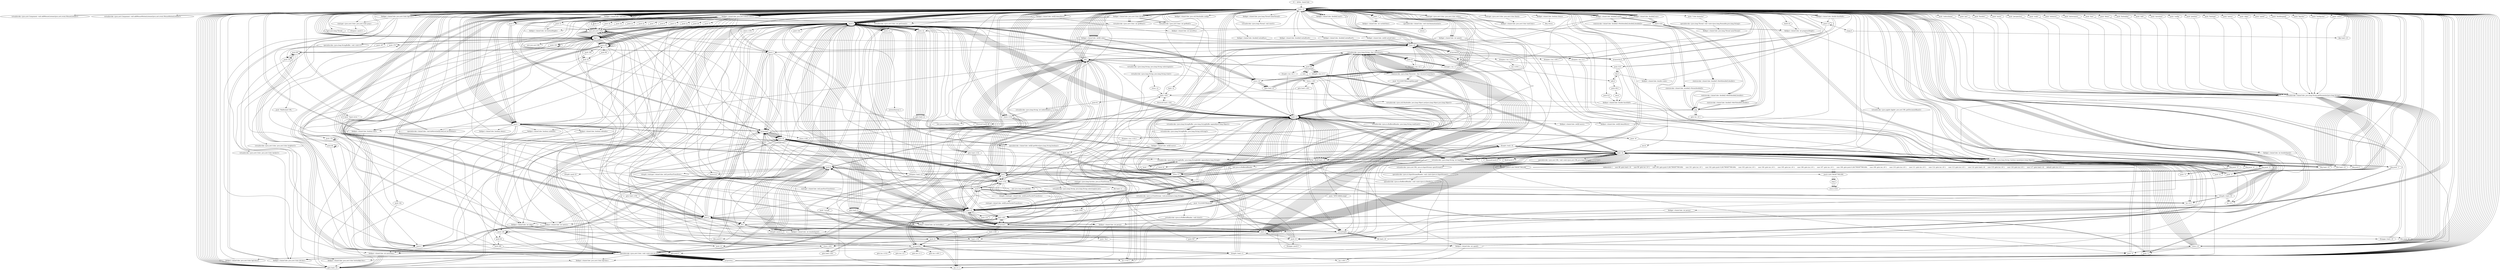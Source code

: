 digraph "" {
    "r0 := @this: AnimCube"
    "load.r r0"
    "r0 := @this: AnimCube"->"load.r r0";
    "load.r r0"->"load.r r0";
    "virtualinvoke <java.awt.Component: void addMouseListener(java.awt.event.MouseListener)>"
    "load.r r0"->"virtualinvoke <java.awt.Component: void addMouseListener(java.awt.event.MouseListener)>";
    "virtualinvoke <java.awt.Component: void addMouseListener(java.awt.event.MouseListener)>"->"load.r r0";
    "load.r r0"->"load.r r0";
    "virtualinvoke <java.awt.Component: void addMouseMotionListener(java.awt.event.MouseMotionListener)>"
    "load.r r0"->"virtualinvoke <java.awt.Component: void addMouseMotionListener(java.awt.event.MouseMotionListener)>";
    "virtualinvoke <java.awt.Component: void addMouseMotionListener(java.awt.event.MouseMotionListener)>"->"load.r r0";
    "fieldget <AnimCube: java.awt.Color[] colors>"
    "load.r r0"->"fieldget <AnimCube: java.awt.Color[] colors>";
    "push 0"
    "fieldget <AnimCube: java.awt.Color[] colors>"->"push 0";
    "new java.awt.Color"
    "push 0"->"new java.awt.Color";
    "dup1.r"
    "new java.awt.Color"->"dup1.r";
    "push 255"
    "dup1.r"->"push 255";
    "push 128"
    "push 255"->"push 128";
    "push 64"
    "push 128"->"push 64";
    "specialinvoke <java.awt.Color: void <init>(int,int,int)>"
    "push 64"->"specialinvoke <java.awt.Color: void <init>(int,int,int)>";
    "arraywrite.r"
    "specialinvoke <java.awt.Color: void <init>(int,int,int)>"->"arraywrite.r";
    "arraywrite.r"->"load.r r0";
    "load.r r0"->"fieldget <AnimCube: java.awt.Color[] colors>";
    "push 1"
    "fieldget <AnimCube: java.awt.Color[] colors>"->"push 1";
    "push 1"->"new java.awt.Color";
    "new java.awt.Color"->"dup1.r";
    "dup1.r"->"push 255";
    "push 255"->"push 0";
    "push 0"->"push 0";
    "push 0"->"specialinvoke <java.awt.Color: void <init>(int,int,int)>";
    "specialinvoke <java.awt.Color: void <init>(int,int,int)>"->"arraywrite.r";
    "arraywrite.r"->"load.r r0";
    "load.r r0"->"fieldget <AnimCube: java.awt.Color[] colors>";
    "push 2"
    "fieldget <AnimCube: java.awt.Color[] colors>"->"push 2";
    "push 2"->"new java.awt.Color";
    "new java.awt.Color"->"dup1.r";
    "dup1.r"->"push 0";
    "push 0"->"push 255";
    "push 255"->"push 0";
    "push 0"->"specialinvoke <java.awt.Color: void <init>(int,int,int)>";
    "specialinvoke <java.awt.Color: void <init>(int,int,int)>"->"arraywrite.r";
    "arraywrite.r"->"load.r r0";
    "load.r r0"->"fieldget <AnimCube: java.awt.Color[] colors>";
    "push 3"
    "fieldget <AnimCube: java.awt.Color[] colors>"->"push 3";
    "push 3"->"new java.awt.Color";
    "new java.awt.Color"->"dup1.r";
    "dup1.r"->"push 0";
    "push 0"->"push 0";
    "push 0"->"push 255";
    "push 255"->"specialinvoke <java.awt.Color: void <init>(int,int,int)>";
    "specialinvoke <java.awt.Color: void <init>(int,int,int)>"->"arraywrite.r";
    "arraywrite.r"->"load.r r0";
    "load.r r0"->"fieldget <AnimCube: java.awt.Color[] colors>";
    "push 4"
    "fieldget <AnimCube: java.awt.Color[] colors>"->"push 4";
    "push 4"->"new java.awt.Color";
    "new java.awt.Color"->"dup1.r";
    "push 153"
    "dup1.r"->"push 153";
    "push 153"->"push 153";
    "push 153"->"push 153";
    "push 153"->"specialinvoke <java.awt.Color: void <init>(int,int,int)>";
    "specialinvoke <java.awt.Color: void <init>(int,int,int)>"->"arraywrite.r";
    "arraywrite.r"->"load.r r0";
    "load.r r0"->"fieldget <AnimCube: java.awt.Color[] colors>";
    "push 5"
    "fieldget <AnimCube: java.awt.Color[] colors>"->"push 5";
    "push 5"->"new java.awt.Color";
    "new java.awt.Color"->"dup1.r";
    "push 170"
    "dup1.r"->"push 170";
    "push 170"->"push 170";
    "push 68"
    "push 170"->"push 68";
    "push 68"->"specialinvoke <java.awt.Color: void <init>(int,int,int)>";
    "specialinvoke <java.awt.Color: void <init>(int,int,int)>"->"arraywrite.r";
    "arraywrite.r"->"load.r r0";
    "load.r r0"->"fieldget <AnimCube: java.awt.Color[] colors>";
    "push 6"
    "fieldget <AnimCube: java.awt.Color[] colors>"->"push 6";
    "push 6"->"new java.awt.Color";
    "new java.awt.Color"->"dup1.r";
    "push 187"
    "dup1.r"->"push 187";
    "push 119"
    "push 187"->"push 119";
    "push 119"->"push 68";
    "push 68"->"specialinvoke <java.awt.Color: void <init>(int,int,int)>";
    "specialinvoke <java.awt.Color: void <init>(int,int,int)>"->"arraywrite.r";
    "arraywrite.r"->"load.r r0";
    "load.r r0"->"fieldget <AnimCube: java.awt.Color[] colors>";
    "push 7"
    "fieldget <AnimCube: java.awt.Color[] colors>"->"push 7";
    "push 7"->"new java.awt.Color";
    "new java.awt.Color"->"dup1.r";
    "dup1.r"->"push 153";
    "push 153"->"push 68";
    "push 68"->"push 68";
    "push 68"->"specialinvoke <java.awt.Color: void <init>(int,int,int)>";
    "specialinvoke <java.awt.Color: void <init>(int,int,int)>"->"arraywrite.r";
    "arraywrite.r"->"load.r r0";
    "load.r r0"->"fieldget <AnimCube: java.awt.Color[] colors>";
    "push 8"
    "fieldget <AnimCube: java.awt.Color[] colors>"->"push 8";
    "push 8"->"new java.awt.Color";
    "new java.awt.Color"->"dup1.r";
    "dup1.r"->"push 68";
    "push 68"->"push 119";
    "push 119"->"push 68";
    "push 68"->"specialinvoke <java.awt.Color: void <init>(int,int,int)>";
    "specialinvoke <java.awt.Color: void <init>(int,int,int)>"->"arraywrite.r";
    "arraywrite.r"->"load.r r0";
    "load.r r0"->"fieldget <AnimCube: java.awt.Color[] colors>";
    "push 9"
    "fieldget <AnimCube: java.awt.Color[] colors>"->"push 9";
    "push 9"->"new java.awt.Color";
    "new java.awt.Color"->"dup1.r";
    "dup1.r"->"push 0";
    "push 0"->"push 68";
    "push 68"->"push 119";
    "push 119"->"specialinvoke <java.awt.Color: void <init>(int,int,int)>";
    "specialinvoke <java.awt.Color: void <init>(int,int,int)>"->"arraywrite.r";
    "arraywrite.r"->"load.r r0";
    "load.r r0"->"fieldget <AnimCube: java.awt.Color[] colors>";
    "push 10"
    "fieldget <AnimCube: java.awt.Color[] colors>"->"push 10";
    "push 10"->"new java.awt.Color";
    "new java.awt.Color"->"dup1.r";
    "dup1.r"->"push 255";
    "push 255"->"push 255";
    "push 255"->"push 255";
    "push 255"->"specialinvoke <java.awt.Color: void <init>(int,int,int)>";
    "specialinvoke <java.awt.Color: void <init>(int,int,int)>"->"arraywrite.r";
    "arraywrite.r"->"load.r r0";
    "load.r r0"->"fieldget <AnimCube: java.awt.Color[] colors>";
    "push 11"
    "fieldget <AnimCube: java.awt.Color[] colors>"->"push 11";
    "push 11"->"new java.awt.Color";
    "new java.awt.Color"->"dup1.r";
    "dup1.r"->"push 255";
    "push 255"->"push 255";
    "push 255"->"push 0";
    "push 0"->"specialinvoke <java.awt.Color: void <init>(int,int,int)>";
    "specialinvoke <java.awt.Color: void <init>(int,int,int)>"->"arraywrite.r";
    "arraywrite.r"->"load.r r0";
    "load.r r0"->"fieldget <AnimCube: java.awt.Color[] colors>";
    "push 12"
    "fieldget <AnimCube: java.awt.Color[] colors>"->"push 12";
    "push 12"->"new java.awt.Color";
    "new java.awt.Color"->"dup1.r";
    "dup1.r"->"push 255";
    "push 96"
    "push 255"->"push 96";
    "push 32"
    "push 96"->"push 32";
    "push 32"->"specialinvoke <java.awt.Color: void <init>(int,int,int)>";
    "specialinvoke <java.awt.Color: void <init>(int,int,int)>"->"arraywrite.r";
    "arraywrite.r"->"load.r r0";
    "load.r r0"->"fieldget <AnimCube: java.awt.Color[] colors>";
    "push 13"
    "fieldget <AnimCube: java.awt.Color[] colors>"->"push 13";
    "push 13"->"new java.awt.Color";
    "new java.awt.Color"->"dup1.r";
    "push 208"
    "dup1.r"->"push 208";
    "push 208"->"push 0";
    "push 0"->"push 0";
    "push 0"->"specialinvoke <java.awt.Color: void <init>(int,int,int)>";
    "specialinvoke <java.awt.Color: void <init>(int,int,int)>"->"arraywrite.r";
    "arraywrite.r"->"load.r r0";
    "load.r r0"->"fieldget <AnimCube: java.awt.Color[] colors>";
    "push 14"
    "fieldget <AnimCube: java.awt.Color[] colors>"->"push 14";
    "push 14"->"new java.awt.Color";
    "new java.awt.Color"->"dup1.r";
    "dup1.r"->"push 0";
    "push 144"
    "push 0"->"push 144";
    "push 144"->"push 0";
    "push 0"->"specialinvoke <java.awt.Color: void <init>(int,int,int)>";
    "specialinvoke <java.awt.Color: void <init>(int,int,int)>"->"arraywrite.r";
    "arraywrite.r"->"load.r r0";
    "load.r r0"->"fieldget <AnimCube: java.awt.Color[] colors>";
    "push 15"
    "fieldget <AnimCube: java.awt.Color[] colors>"->"push 15";
    "push 15"->"new java.awt.Color";
    "new java.awt.Color"->"dup1.r";
    "dup1.r"->"push 32";
    "push 32"->"push 64";
    "push 64"->"push 208";
    "push 208"->"specialinvoke <java.awt.Color: void <init>(int,int,int)>";
    "specialinvoke <java.awt.Color: void <init>(int,int,int)>"->"arraywrite.r";
    "arraywrite.r"->"load.r r0";
    "load.r r0"->"fieldget <AnimCube: java.awt.Color[] colors>";
    "push 16"
    "fieldget <AnimCube: java.awt.Color[] colors>"->"push 16";
    "push 16"->"new java.awt.Color";
    "new java.awt.Color"->"dup1.r";
    "push 176"
    "dup1.r"->"push 176";
    "push 176"->"push 176";
    "push 176"->"push 176";
    "push 176"->"specialinvoke <java.awt.Color: void <init>(int,int,int)>";
    "specialinvoke <java.awt.Color: void <init>(int,int,int)>"->"arraywrite.r";
    "arraywrite.r"->"load.r r0";
    "load.r r0"->"fieldget <AnimCube: java.awt.Color[] colors>";
    "push 17"
    "fieldget <AnimCube: java.awt.Color[] colors>"->"push 17";
    "push 17"->"new java.awt.Color";
    "new java.awt.Color"->"dup1.r";
    "push 80"
    "dup1.r"->"push 80";
    "push 80"->"push 80";
    "push 80"->"push 80";
    "push 80"->"specialinvoke <java.awt.Color: void <init>(int,int,int)>";
    "specialinvoke <java.awt.Color: void <init>(int,int,int)>"->"arraywrite.r";
    "arraywrite.r"->"load.r r0";
    "load.r r0"->"fieldget <AnimCube: java.awt.Color[] colors>";
    "push 18"
    "fieldget <AnimCube: java.awt.Color[] colors>"->"push 18";
    "push 18"->"new java.awt.Color";
    "new java.awt.Color"->"dup1.r";
    "dup1.r"->"push 255";
    "push 255"->"push 0";
    "push 0"->"push 255";
    "push 255"->"specialinvoke <java.awt.Color: void <init>(int,int,int)>";
    "specialinvoke <java.awt.Color: void <init>(int,int,int)>"->"arraywrite.r";
    "arraywrite.r"->"load.r r0";
    "load.r r0"->"fieldget <AnimCube: java.awt.Color[] colors>";
    "push 19"
    "fieldget <AnimCube: java.awt.Color[] colors>"->"push 19";
    "push 19"->"new java.awt.Color";
    "new java.awt.Color"->"dup1.r";
    "dup1.r"->"push 0";
    "push 0"->"push 255";
    "push 255"->"push 255";
    "push 255"->"specialinvoke <java.awt.Color: void <init>(int,int,int)>";
    "specialinvoke <java.awt.Color: void <init>(int,int,int)>"->"arraywrite.r";
    "arraywrite.r"->"load.r r0";
    "load.r r0"->"fieldget <AnimCube: java.awt.Color[] colors>";
    "push 20"
    "fieldget <AnimCube: java.awt.Color[] colors>"->"push 20";
    "push 20"->"new java.awt.Color";
    "new java.awt.Color"->"dup1.r";
    "dup1.r"->"push 255";
    "push 160"
    "push 255"->"push 160";
    "push 192"
    "push 160"->"push 192";
    "push 192"->"specialinvoke <java.awt.Color: void <init>(int,int,int)>";
    "specialinvoke <java.awt.Color: void <init>(int,int,int)>"->"arraywrite.r";
    "arraywrite.r"->"load.r r0";
    "load.r r0"->"fieldget <AnimCube: java.awt.Color[] colors>";
    "push 21"
    "fieldget <AnimCube: java.awt.Color[] colors>"->"push 21";
    "push 21"->"new java.awt.Color";
    "new java.awt.Color"->"dup1.r";
    "dup1.r"->"push 32";
    "push 32"->"push 255";
    "push 255"->"push 16";
    "push 16"->"specialinvoke <java.awt.Color: void <init>(int,int,int)>";
    "specialinvoke <java.awt.Color: void <init>(int,int,int)>"->"arraywrite.r";
    "arraywrite.r"->"load.r r0";
    "load.r r0"->"fieldget <AnimCube: java.awt.Color[] colors>";
    "push 22"
    "fieldget <AnimCube: java.awt.Color[] colors>"->"push 22";
    "push 22"->"new java.awt.Color";
    "new java.awt.Color"->"dup1.r";
    "dup1.r"->"push 0";
    "push 0"->"push 0";
    "push 0"->"push 0";
    "push 0"->"specialinvoke <java.awt.Color: void <init>(int,int,int)>";
    "specialinvoke <java.awt.Color: void <init>(int,int,int)>"->"arraywrite.r";
    "arraywrite.r"->"load.r r0";
    "load.r r0"->"fieldget <AnimCube: java.awt.Color[] colors>";
    "push 23"
    "fieldget <AnimCube: java.awt.Color[] colors>"->"push 23";
    "push 23"->"new java.awt.Color";
    "new java.awt.Color"->"dup1.r";
    "dup1.r"->"push 128";
    "push 128"->"push 128";
    "push 128"->"push 128";
    "push 128"->"specialinvoke <java.awt.Color: void <init>(int,int,int)>";
    "specialinvoke <java.awt.Color: void <init>(int,int,int)>"->"arraywrite.r";
    "arraywrite.r"->"load.r r0";
    "new java.lang.Thread"
    "load.r r0"->"new java.lang.Thread";
    "new java.lang.Thread"->"dup1.r";
    "dup1.r"->"load.r r0";
    "push \"Cube Animator\""
    "load.r r0"->"push \"Cube Animator\"";
    "specialinvoke <java.lang.Thread: void <init>(java.lang.Runnable,java.lang.String)>"
    "push \"Cube Animator\""->"specialinvoke <java.lang.Thread: void <init>(java.lang.Runnable,java.lang.String)>";
    "fieldput <AnimCube: java.lang.Thread animThread>"
    "specialinvoke <java.lang.Thread: void <init>(java.lang.Runnable,java.lang.String)>"->"fieldput <AnimCube: java.lang.Thread animThread>";
    "fieldput <AnimCube: java.lang.Thread animThread>"->"load.r r0";
    "fieldget <AnimCube: java.lang.Thread animThread>"
    "load.r r0"->"fieldget <AnimCube: java.lang.Thread animThread>";
    "virtualinvoke <java.lang.Thread: void start()>"
    "fieldget <AnimCube: java.lang.Thread animThread>"->"virtualinvoke <java.lang.Thread: void start()>";
    "virtualinvoke <java.lang.Thread: void start()>"->"load.r r0";
    "push \"config\""
    "load.r r0"->"push \"config\"";
    "virtualinvoke <AnimCube: java.lang.String getParameter(java.lang.String)>"
    "push \"config\""->"virtualinvoke <AnimCube: java.lang.String getParameter(java.lang.String)>";
    "store.r i0"
    "virtualinvoke <AnimCube: java.lang.String getParameter(java.lang.String)>"->"store.r i0";
    "load.r i0"
    "store.r i0"->"load.r i0";
    "ifnull load.r r0"
    "load.r i0"->"ifnull load.r r0";
    "new java.io.BufferedReader"
    "ifnull load.r r0"->"new java.io.BufferedReader";
    "store.r i1"
    "new java.io.BufferedReader"->"store.r i1";
    "load.r i1"
    "store.r i1"->"load.r i1";
    "new java.io.InputStreamReader"
    "load.r i1"->"new java.io.InputStreamReader";
    "new java.io.InputStreamReader"->"dup1.r";
    "new java.net.URL"
    "dup1.r"->"new java.net.URL";
    "new java.net.URL"->"dup1.r";
    "dup1.r"->"load.r r0";
    "load.r r0"->"store.r i1";
    "staticget <java.lang.System: java.io.PrintStream err>"
    "store.r i1"->"staticget <java.lang.System: java.io.PrintStream err>";
    "new java.lang.StringBuffer"
    "staticget <java.lang.System: java.io.PrintStream err>"->"new java.lang.StringBuffer";
    "new java.lang.StringBuffer"->"dup1.r";
    "specialinvoke <java.lang.StringBuffer: void <init>()>"
    "dup1.r"->"specialinvoke <java.lang.StringBuffer: void <init>()>";
    "push \"Malformed URL: \""
    "specialinvoke <java.lang.StringBuffer: void <init>()>"->"push \"Malformed URL: \"";
    "virtualinvoke <java.lang.StringBuffer: java.lang.StringBuffer append(java.lang.String)>"
    "push \"Malformed URL: \""->"virtualinvoke <java.lang.StringBuffer: java.lang.StringBuffer append(java.lang.String)>";
    "virtualinvoke <java.lang.StringBuffer: java.lang.StringBuffer append(java.lang.String)>"->"load.r i0";
    "load.r i0"->"virtualinvoke <java.lang.StringBuffer: java.lang.StringBuffer append(java.lang.String)>";
    "push \": \""
    "virtualinvoke <java.lang.StringBuffer: java.lang.StringBuffer append(java.lang.String)>"->"push \": \"";
    "push \": \""->"virtualinvoke <java.lang.StringBuffer: java.lang.StringBuffer append(java.lang.String)>";
    "virtualinvoke <java.lang.StringBuffer: java.lang.StringBuffer append(java.lang.String)>"->"load.r i1";
    "virtualinvoke <java.lang.StringBuffer: java.lang.StringBuffer append(java.lang.Object)>"
    "load.r i1"->"virtualinvoke <java.lang.StringBuffer: java.lang.StringBuffer append(java.lang.Object)>";
    "virtualinvoke <java.lang.StringBuffer: java.lang.String toString()>"
    "virtualinvoke <java.lang.StringBuffer: java.lang.StringBuffer append(java.lang.Object)>"->"virtualinvoke <java.lang.StringBuffer: java.lang.String toString()>";
    "virtualinvoke <java.io.PrintStream: void println(java.lang.String)>"
    "virtualinvoke <java.lang.StringBuffer: java.lang.String toString()>"->"virtualinvoke <java.io.PrintStream: void println(java.lang.String)>";
    "goto load.r r0"
    "virtualinvoke <java.io.PrintStream: void println(java.lang.String)>"->"goto load.r r0";
    "goto load.r r0"->"load.r r0";
    "push \"bgcolor\""
    "load.r r0"->"push \"bgcolor\"";
    "push \"bgcolor\""->"virtualinvoke <AnimCube: java.lang.String getParameter(java.lang.String)>";
    "virtualinvoke <AnimCube: java.lang.String getParameter(java.lang.String)>"->"store.r i0";
    "store.r i0"->"load.r i0";
    "load.r i0"->"ifnull load.r r0";
    "ifnull load.r r0"->"load.r i0";
    "virtualinvoke <java.lang.String: int length()>"
    "load.r i0"->"virtualinvoke <java.lang.String: int length()>";
    "virtualinvoke <java.lang.String: int length()>"->"push 6";
    "ifcmpne.i load.r r0"
    "push 6"->"ifcmpne.i load.r r0";
    "ifcmpne.i load.r r0"->"push 0";
    "store.i i1"
    "push 0"->"store.i i1";
    "goto load.i i1"
    "store.i i1"->"goto load.i i1";
    "load.i i1"
    "goto load.i i1"->"load.i i1";
    "load.i i1"->"push 6";
    "ifcmplt.i push 0"
    "push 6"->"ifcmplt.i push 0";
    "ifcmplt.i push 0"->"load.r r0";
    "load.r r0"->"new java.awt.Color";
    "new java.awt.Color"->"dup1.r";
    "dup1.r"->"load.r r0";
    "fieldget <AnimCube: int[] hex>"
    "load.r r0"->"fieldget <AnimCube: int[] hex>";
    "fieldget <AnimCube: int[] hex>"->"push 0";
    "arrayread.i"
    "push 0"->"arrayread.i";
    "arrayread.i"->"push 16";
    "mul.i"
    "push 16"->"mul.i";
    "mul.i"->"load.r r0";
    "load.r r0"->"fieldget <AnimCube: int[] hex>";
    "fieldget <AnimCube: int[] hex>"->"push 1";
    "push 1"->"arrayread.i";
    "add.i"
    "arrayread.i"->"add.i";
    "add.i"->"load.r r0";
    "load.r r0"->"fieldget <AnimCube: int[] hex>";
    "fieldget <AnimCube: int[] hex>"->"push 2";
    "push 2"->"arrayread.i";
    "arrayread.i"->"push 16";
    "push 16"->"mul.i";
    "mul.i"->"load.r r0";
    "load.r r0"->"fieldget <AnimCube: int[] hex>";
    "fieldget <AnimCube: int[] hex>"->"push 3";
    "push 3"->"arrayread.i";
    "arrayread.i"->"add.i";
    "add.i"->"load.r r0";
    "load.r r0"->"fieldget <AnimCube: int[] hex>";
    "fieldget <AnimCube: int[] hex>"->"push 4";
    "push 4"->"arrayread.i";
    "arrayread.i"->"push 16";
    "push 16"->"mul.i";
    "mul.i"->"load.r r0";
    "load.r r0"->"fieldget <AnimCube: int[] hex>";
    "fieldget <AnimCube: int[] hex>"->"push 5";
    "push 5"->"arrayread.i";
    "arrayread.i"->"add.i";
    "add.i"->"specialinvoke <java.awt.Color: void <init>(int,int,int)>";
    "fieldput <AnimCube: java.awt.Color bgColor>"
    "specialinvoke <java.awt.Color: void <init>(int,int,int)>"->"fieldput <AnimCube: java.awt.Color bgColor>";
    "fieldput <AnimCube: java.awt.Color bgColor>"->"goto load.r r0";
    "goto load.r r0"->"load.r r0";
    "push \"butbgcolor\""
    "load.r r0"->"push \"butbgcolor\"";
    "push \"butbgcolor\""->"virtualinvoke <AnimCube: java.lang.String getParameter(java.lang.String)>";
    "virtualinvoke <AnimCube: java.lang.String getParameter(java.lang.String)>"->"store.r i0";
    "store.r i0"->"load.r i0";
    "load.r i0"->"ifnull load.r r0";
    "ifnull load.r r0"->"load.r i0";
    "load.r i0"->"virtualinvoke <java.lang.String: int length()>";
    "virtualinvoke <java.lang.String: int length()>"->"push 6";
    "push 6"->"ifcmpne.i load.r r0";
    "ifcmpne.i load.r r0"->"push 0";
    "push 0"->"store.i i1";
    "store.i i1"->"goto load.i i1";
    "goto load.i i1"->"load.i i1";
    "load.i i1"->"push 6";
    "push 6"->"ifcmplt.i push 0";
    "ifcmplt.i push 0"->"load.r r0";
    "load.r r0"->"new java.awt.Color";
    "new java.awt.Color"->"dup1.r";
    "dup1.r"->"load.r r0";
    "load.r r0"->"fieldget <AnimCube: int[] hex>";
    "fieldget <AnimCube: int[] hex>"->"push 0";
    "push 0"->"arrayread.i";
    "arrayread.i"->"push 16";
    "push 16"->"mul.i";
    "mul.i"->"load.r r0";
    "load.r r0"->"fieldget <AnimCube: int[] hex>";
    "fieldget <AnimCube: int[] hex>"->"push 1";
    "push 1"->"arrayread.i";
    "arrayread.i"->"add.i";
    "add.i"->"load.r r0";
    "load.r r0"->"fieldget <AnimCube: int[] hex>";
    "fieldget <AnimCube: int[] hex>"->"push 2";
    "push 2"->"arrayread.i";
    "arrayread.i"->"push 16";
    "push 16"->"mul.i";
    "mul.i"->"load.r r0";
    "load.r r0"->"fieldget <AnimCube: int[] hex>";
    "fieldget <AnimCube: int[] hex>"->"push 3";
    "push 3"->"arrayread.i";
    "arrayread.i"->"add.i";
    "add.i"->"load.r r0";
    "load.r r0"->"fieldget <AnimCube: int[] hex>";
    "fieldget <AnimCube: int[] hex>"->"push 4";
    "push 4"->"arrayread.i";
    "arrayread.i"->"push 16";
    "push 16"->"mul.i";
    "mul.i"->"load.r r0";
    "load.r r0"->"fieldget <AnimCube: int[] hex>";
    "fieldget <AnimCube: int[] hex>"->"push 5";
    "push 5"->"arrayread.i";
    "arrayread.i"->"add.i";
    "add.i"->"specialinvoke <java.awt.Color: void <init>(int,int,int)>";
    "fieldput <AnimCube: java.awt.Color buttonBgColor>"
    "specialinvoke <java.awt.Color: void <init>(int,int,int)>"->"fieldput <AnimCube: java.awt.Color buttonBgColor>";
    "fieldput <AnimCube: java.awt.Color buttonBgColor>"->"goto load.r r0";
    "goto load.r r0"->"load.r r0";
    "push \"colors\""
    "load.r r0"->"push \"colors\"";
    "push \"colors\""->"virtualinvoke <AnimCube: java.lang.String getParameter(java.lang.String)>";
    "virtualinvoke <AnimCube: java.lang.String getParameter(java.lang.String)>"->"store.r i0";
    "store.r i0"->"load.r i0";
    "ifnull push 0"
    "load.r i0"->"ifnull push 0";
    "ifnull push 0"->"push 0";
    "push 0"->"store.i i1";
    "store.i i1"->"goto load.i i1";
    "goto load.i i1"->"load.i i1";
    "load.i i1"->"push 10";
    "ifcmpge.i push 0"
    "push 10"->"ifcmpge.i push 0";
    "ifcmpge.i push 0"->"load.i i1";
    "load.i i1"->"load.r i0";
    "load.r i0"->"virtualinvoke <java.lang.String: int length()>";
    "virtualinvoke <java.lang.String: int length()>"->"push 6";
    "div.i"
    "push 6"->"div.i";
    "div.i"->"ifcmplt.i push 0";
    "ifcmplt.i push 0"->"push 0";
    "store.i i0"
    "push 0"->"store.i i0";
    "goto load.i i0"
    "store.i i0"->"goto load.i i0";
    "load.i i0"
    "goto load.i i0"->"load.i i0";
    "load.i i0"->"push 6";
    "push 6"->"ifcmplt.i push 0";
    "push \"lluu\""
    "ifcmplt.i push 0"->"push \"lluu\"";
    "push \"lluu\""->"store.r i0";
    "store.r i0"->"load.r r0";
    "push \"colorscheme\""
    "load.r r0"->"push \"colorscheme\"";
    "push \"colorscheme\""->"virtualinvoke <AnimCube: java.lang.String getParameter(java.lang.String)>";
    "virtualinvoke <AnimCube: java.lang.String getParameter(java.lang.String)>"->"store.r i1";
    "store.r i1"->"load.r i1";
    "load.r i1"->"ifnull load.r r0";
    "ifnull load.r r0"->"load.r i1";
    "load.r i1"->"virtualinvoke <java.lang.String: int length()>";
    "virtualinvoke <java.lang.String: int length()>"->"push 6";
    "push 6"->"ifcmpne.i load.r r0";
    "ifcmpne.i load.r r0"->"push 0";
    "store.i i2"
    "push 0"->"store.i i2";
    "goto load.i i2"
    "store.i i2"->"goto load.i i2";
    "load.i i2"
    "goto load.i i2"->"load.i i2";
    "load.i i2"->"push 6";
    "ifcmplt.i push 23"
    "push 6"->"ifcmplt.i push 23";
    "ifcmplt.i push 23"->"load.r r0";
    "push \"pos\""
    "load.r r0"->"push \"pos\"";
    "push \"pos\""->"virtualinvoke <AnimCube: java.lang.String getParameter(java.lang.String)>";
    "virtualinvoke <AnimCube: java.lang.String getParameter(java.lang.String)>"->"store.r i1";
    "store.r i1"->"load.r i1";
    "load.r i1"->"ifnull load.r r0";
    "ifnull load.r r0"->"load.r i1";
    "load.r i1"->"virtualinvoke <java.lang.String: int length()>";
    "push 54"
    "virtualinvoke <java.lang.String: int length()>"->"push 54";
    "push 54"->"ifcmpne.i load.r r0";
    "push \"uuuuff\""
    "ifcmpne.i load.r r0"->"push \"uuuuff\"";
    "push \"uuuuff\""->"store.r i0";
    "store.r i0"->"load.r r0";
    "fieldget <AnimCube: java.awt.Color bgColor>"
    "load.r r0"->"fieldget <AnimCube: java.awt.Color bgColor>";
    "staticget <java.awt.Color: java.awt.Color gray>"
    "fieldget <AnimCube: java.awt.Color bgColor>"->"staticget <java.awt.Color: java.awt.Color gray>";
    "ifcmpne.r push 0"
    "staticget <java.awt.Color: java.awt.Color gray>"->"ifcmpne.r push 0";
    "ifcmpne.r push 0"->"load.r r0";
    "staticget <java.awt.Color: java.awt.Color white>"
    "load.r r0"->"staticget <java.awt.Color: java.awt.Color white>";
    "staticget <java.awt.Color: java.awt.Color white>"->"fieldput <AnimCube: java.awt.Color bgColor>";
    "fieldput <AnimCube: java.awt.Color bgColor>"->"push 0";
    "push 0"->"store.i i2";
    "store.i i2"->"goto load.i i2";
    "goto load.i i2"->"load.i i2";
    "load.i i2"->"push 6";
    "ifcmplt.i staticget <AnimCube: int[] posFaceTransform>"
    "push 6"->"ifcmplt.i staticget <AnimCube: int[] posFaceTransform>";
    "ifcmplt.i staticget <AnimCube: int[] posFaceTransform>"->"load.r r0";
    "push \"facelets\""
    "load.r r0"->"push \"facelets\"";
    "push \"facelets\""->"virtualinvoke <AnimCube: java.lang.String getParameter(java.lang.String)>";
    "virtualinvoke <AnimCube: java.lang.String getParameter(java.lang.String)>"->"store.r i1";
    "store.r i1"->"load.r i1";
    "load.r i1"->"ifnull load.r r0";
    "ifnull load.r r0"->"load.r i1";
    "load.r i1"->"virtualinvoke <java.lang.String: int length()>";
    "virtualinvoke <java.lang.String: int length()>"->"push 54";
    "push 54"->"ifcmpne.i load.r r0";
    "ifcmpne.i load.r r0"->"push 0";
    "push 0"->"store.i i2";
    "store.i i2"->"goto load.i i2";
    "goto load.i i2"->"load.i i2";
    "load.i i2"->"push 6";
    "push 6"->"ifcmplt.i push 0";
    "ifcmplt.i push 0"->"load.r r0";
    "push \"move\""
    "load.r r0"->"push \"move\"";
    "push \"move\""->"virtualinvoke <AnimCube: java.lang.String getParameter(java.lang.String)>";
    "virtualinvoke <AnimCube: java.lang.String getParameter(java.lang.String)>"->"store.r i1";
    "store.r i1"->"load.r i1";
    "ifnonnull load.r r0"
    "load.r i1"->"ifnonnull load.r r0";
    "ifnonnull load.r r0"->"push 0";
    "push 0"->"push 0";
    "newmultiarray 2"
    "push 0"->"newmultiarray 2";
    "newmultiarray 2"->"store.r i1";
    "store.r i1"->"goto load.r r0";
    "goto load.r r0"->"load.r r0";
    "load.r r0"->"load.r i1";
    "fieldput <AnimCube: int[][] move>"
    "load.r i1"->"fieldput <AnimCube: int[][] move>";
    "fieldput <AnimCube: int[][] move>"->"load.r r0";
    "load.r r0"->"push 0";
    "fieldput <AnimCube: int movePos>"
    "push 0"->"fieldput <AnimCube: int movePos>";
    "fieldput <AnimCube: int movePos>"->"load.r r0";
    "push -1"
    "load.r r0"->"push -1";
    "fieldput <AnimCube: int curInfoText>"
    "push -1"->"fieldput <AnimCube: int curInfoText>";
    "fieldput <AnimCube: int curInfoText>"->"load.r r0";
    "push \"initmove\""
    "load.r r0"->"push \"initmove\"";
    "push \"initmove\""->"virtualinvoke <AnimCube: java.lang.String getParameter(java.lang.String)>";
    "virtualinvoke <AnimCube: java.lang.String getParameter(java.lang.String)>"->"store.r i1";
    "store.r i1"->"load.r i1";
    "load.r i1"->"ifnull load.r r0";
    "ifnull load.r r0"->"load.r i1";
    "push \"#\""
    "load.r i1"->"push \"#\"";
    "virtualinvoke <java.lang.String: boolean equals(java.lang.Object)>"
    "push \"#\""->"virtualinvoke <java.lang.String: boolean equals(java.lang.Object)>";
    "ifeq load.r r0"
    "virtualinvoke <java.lang.String: boolean equals(java.lang.Object)>"->"ifeq load.r r0";
    "ifeq load.r r0"->"load.r r0";
    "fieldget <AnimCube: int[][] move>"
    "load.r r0"->"fieldget <AnimCube: int[][] move>";
    "fieldget <AnimCube: int[][] move>"->"store.r i1";
    "goto load.r i1"
    "store.r i1"->"goto load.r i1";
    "goto load.r i1"->"load.r i1";
    "arraylength"
    "load.r i1"->"arraylength";
    "ifle load.r r0"
    "arraylength"->"ifle load.r r0";
    "ifle load.r r0"->"load.r r0";
    "load.r r0"->"load.r r0";
    "fieldget <AnimCube: int[][] cube>"
    "load.r r0"->"fieldget <AnimCube: int[][] cube>";
    "fieldget <AnimCube: int[][] cube>"->"load.r i1";
    "load.r i1"->"push 0";
    "arrayread.r"
    "push 0"->"arrayread.r";
    "arrayread.r"->"push 0";
    "push 0"->"load.r i1";
    "load.r i1"->"push 0";
    "push 0"->"arrayread.r";
    "arrayread.r"->"arraylength";
    "arraylength"->"push 0";
    "specialinvoke <AnimCube: void doMove(int[][],int[],int,int,boolean)>"
    "push 0"->"specialinvoke <AnimCube: void doMove(int[][],int[],int,int,boolean)>";
    "specialinvoke <AnimCube: void doMove(int[][],int[],int,int,boolean)>"->"load.r r0";
    "push \"initrevmove\""
    "load.r r0"->"push \"initrevmove\"";
    "push \"initrevmove\""->"virtualinvoke <AnimCube: java.lang.String getParameter(java.lang.String)>";
    "virtualinvoke <AnimCube: java.lang.String getParameter(java.lang.String)>"->"store.r i1";
    "store.r i1"->"load.r i1";
    "load.r i1"->"ifnull load.r r0";
    "ifnull load.r r0"->"load.r i1";
    "load.r i1"->"push \"#\"";
    "push \"#\""->"virtualinvoke <java.lang.String: boolean equals(java.lang.Object)>";
    "virtualinvoke <java.lang.String: boolean equals(java.lang.Object)>"->"ifeq load.r r0";
    "ifeq load.r r0"->"load.r r0";
    "load.r r0"->"fieldget <AnimCube: int[][] move>";
    "fieldget <AnimCube: int[][] move>"->"store.r i1";
    "store.r i1"->"goto load.r i1";
    "goto load.r i1"->"load.r i1";
    "load.r i1"->"arraylength";
    "arraylength"->"ifle load.r r0";
    "ifle load.r r0"->"load.r r0";
    "load.r r0"->"load.r r0";
    "load.r r0"->"fieldget <AnimCube: int[][] cube>";
    "fieldget <AnimCube: int[][] cube>"->"load.r i1";
    "load.r i1"->"push 0";
    "push 0"->"arrayread.r";
    "arrayread.r"->"push 0";
    "push 0"->"load.r i1";
    "load.r i1"->"push 0";
    "push 0"->"arrayread.r";
    "arrayread.r"->"arraylength";
    "arraylength"->"push 1";
    "push 1"->"specialinvoke <AnimCube: void doMove(int[][],int[],int,int,boolean)>";
    "specialinvoke <AnimCube: void doMove(int[][],int[],int,int,boolean)>"->"load.r r0";
    "push \"demo\""
    "load.r r0"->"push \"demo\"";
    "push \"demo\""->"virtualinvoke <AnimCube: java.lang.String getParameter(java.lang.String)>";
    "virtualinvoke <AnimCube: java.lang.String getParameter(java.lang.String)>"->"store.r i1";
    "store.r i1"->"load.r i1";
    "load.r i1"->"ifnull load.r r0";
    "ifnull load.r r0"->"load.r i1";
    "load.r i1"->"push \"#\"";
    "push \"#\""->"virtualinvoke <java.lang.String: boolean equals(java.lang.Object)>";
    "virtualinvoke <java.lang.String: boolean equals(java.lang.Object)>"->"ifeq load.r r0";
    "ifeq load.r r0"->"load.r r0";
    "load.r r0"->"fieldget <AnimCube: int[][] move>";
    "fieldget <AnimCube: int[][] move>"->"store.r i1";
    "store.r i1"->"goto load.r r0";
    "goto load.r r0"->"load.r r0";
    "load.r r0"->"load.r i1";
    "fieldput <AnimCube: int[][] demoMove>"
    "load.r i1"->"fieldput <AnimCube: int[][] demoMove>";
    "fieldput <AnimCube: int[][] demoMove>"->"load.r r0";
    "fieldget <AnimCube: int[][] demoMove>"
    "load.r r0"->"fieldget <AnimCube: int[][] demoMove>";
    "fieldget <AnimCube: int[][] demoMove>"->"arraylength";
    "arraylength"->"ifle load.r r0";
    "ifle load.r r0"->"load.r r0";
    "load.r r0"->"fieldget <AnimCube: int[][] demoMove>";
    "fieldget <AnimCube: int[][] demoMove>"->"push 0";
    "push 0"->"arrayread.r";
    "arrayread.r"->"arraylength";
    "arraylength"->"ifle load.r r0";
    "ifle load.r r0"->"load.r r0";
    "load.r r0"->"push 1";
    "fieldput <AnimCube: boolean demo>"
    "push 1"->"fieldput <AnimCube: boolean demo>";
    "fieldput <AnimCube: boolean demo>"->"load.r r0";
    "push \"position\""
    "load.r r0"->"push \"position\"";
    "push \"position\""->"virtualinvoke <AnimCube: java.lang.String getParameter(java.lang.String)>";
    "virtualinvoke <AnimCube: java.lang.String getParameter(java.lang.String)>"->"store.r i1";
    "store.r i1"->"load.r r0";
    "fieldget <AnimCube: double[] eyeY>"
    "load.r r0"->"fieldget <AnimCube: double[] eyeY>";
    "fieldget <AnimCube: double[] eyeY>"->"load.r r0";
    "fieldget <AnimCube: double[] eye>"
    "load.r r0"->"fieldget <AnimCube: double[] eye>";
    "fieldget <AnimCube: double[] eye>"->"load.r r0";
    "fieldget <AnimCube: double[] eyeX>"
    "load.r r0"->"fieldget <AnimCube: double[] eyeX>";
    "staticinvoke <AnimCube: double[] vMul(double[],double[],double[])>"
    "fieldget <AnimCube: double[] eyeX>"->"staticinvoke <AnimCube: double[] vMul(double[],double[],double[])>";
    "staticinvoke <AnimCube: double[] vNorm(double[])>"
    "staticinvoke <AnimCube: double[] vMul(double[],double[],double[])>"->"staticinvoke <AnimCube: double[] vNorm(double[])>";
    "pop"
    "staticinvoke <AnimCube: double[] vNorm(double[])>"->"pop";
    "pop"->"load.r i1";
    "ifnonnull push 0"
    "load.r i1"->"ifnonnull push 0";
    "ifnonnull push 0"->"load.r i0";
    "load.r i0"->"store.r i1";
    "store.r i1"->"push 0";
    "push 0"->"store.i i0";
    "store.i i0"->"goto load.i i0";
    "goto load.i i0"->"load.i i0";
    "load.i i0"->"load.r i1";
    "load.r i1"->"virtualinvoke <java.lang.String: int length()>";
    "ifcmplt.i push 0.2617993877991494"
    "virtualinvoke <java.lang.String: int length()>"->"ifcmplt.i push 0.2617993877991494";
    "ifcmplt.i push 0.2617993877991494"->"load.r r0";
    "load.r r0"->"fieldget <AnimCube: double[] eyeY>";
    "fieldget <AnimCube: double[] eyeY>"->"load.r r0";
    "load.r r0"->"fieldget <AnimCube: double[] eye>";
    "fieldget <AnimCube: double[] eye>"->"load.r r0";
    "load.r r0"->"fieldget <AnimCube: double[] eyeX>";
    "fieldget <AnimCube: double[] eyeX>"->"staticinvoke <AnimCube: double[] vMul(double[],double[],double[])>";
    "staticinvoke <AnimCube: double[] vMul(double[],double[],double[])>"->"staticinvoke <AnimCube: double[] vNorm(double[])>";
    "staticinvoke <AnimCube: double[] vNorm(double[])>"->"pop";
    "pop"->"load.r r0";
    "load.r r0"->"push 0";
    "fieldput <AnimCube: int speed>"
    "push 0"->"fieldput <AnimCube: int speed>";
    "fieldput <AnimCube: int speed>"->"load.r r0";
    "load.r r0"->"push 0";
    "fieldput <AnimCube: int doubleSpeed>"
    "push 0"->"fieldput <AnimCube: int doubleSpeed>";
    "fieldput <AnimCube: int doubleSpeed>"->"load.r r0";
    "push \"speed\""
    "load.r r0"->"push \"speed\"";
    "push \"speed\""->"virtualinvoke <AnimCube: java.lang.String getParameter(java.lang.String)>";
    "virtualinvoke <AnimCube: java.lang.String getParameter(java.lang.String)>"->"store.r i0";
    "store.r i0"->"load.r i0";
    "load.r i0"->"ifnull load.r r0";
    "ifnull load.r r0"->"push 0";
    "push 0"->"store.i i1";
    "store.i i1"->"goto load.i i1";
    "goto load.i i1"->"load.i i1";
    "load.i i1"->"load.r i0";
    "load.r i0"->"virtualinvoke <java.lang.String: int length()>";
    "ifcmplt.i load.r i0"
    "virtualinvoke <java.lang.String: int length()>"->"ifcmplt.i load.r i0";
    "ifcmplt.i load.r i0"->"load.r r0";
    "push \"doublespeed\""
    "load.r r0"->"push \"doublespeed\"";
    "push \"doublespeed\""->"virtualinvoke <AnimCube: java.lang.String getParameter(java.lang.String)>";
    "virtualinvoke <AnimCube: java.lang.String getParameter(java.lang.String)>"->"store.r i0";
    "store.r i0"->"load.r i0";
    "load.r i0"->"ifnull load.r r0";
    "ifnull load.r r0"->"push 0";
    "push 0"->"store.i i1";
    "store.i i1"->"goto load.i i1";
    "goto load.i i1"->"load.i i1";
    "load.i i1"->"load.r i0";
    "load.r i0"->"virtualinvoke <java.lang.String: int length()>";
    "virtualinvoke <java.lang.String: int length()>"->"ifcmplt.i load.r i0";
    "ifcmplt.i load.r i0"->"load.r r0";
    "fieldget <AnimCube: int speed>"
    "load.r r0"->"fieldget <AnimCube: int speed>";
    "ifne load.r r0"
    "fieldget <AnimCube: int speed>"->"ifne load.r r0";
    "ifne load.r r0"->"load.r r0";
    "load.r r0"->"push 10";
    "push 10"->"fieldput <AnimCube: int speed>";
    "fieldput <AnimCube: int speed>"->"load.r r0";
    "fieldget <AnimCube: int doubleSpeed>"
    "load.r r0"->"fieldget <AnimCube: int doubleSpeed>";
    "fieldget <AnimCube: int doubleSpeed>"->"ifne load.r r0";
    "ifne load.r r0"->"load.r r0";
    "load.r r0"->"load.r r0";
    "load.r r0"->"fieldget <AnimCube: int speed>";
    "fieldget <AnimCube: int speed>"->"push 3";
    "push 3"->"mul.i";
    "mul.i"->"push 2";
    "push 2"->"div.i";
    "div.i"->"fieldput <AnimCube: int doubleSpeed>";
    "fieldput <AnimCube: int doubleSpeed>"->"load.r r0";
    "load.r r0"->"push 0";
    "fieldput <AnimCube: int persp>"
    "push 0"->"fieldput <AnimCube: int persp>";
    "fieldput <AnimCube: int persp>"->"load.r r0";
    "push \"perspective\""
    "load.r r0"->"push \"perspective\"";
    "push \"perspective\""->"virtualinvoke <AnimCube: java.lang.String getParameter(java.lang.String)>";
    "virtualinvoke <AnimCube: java.lang.String getParameter(java.lang.String)>"->"store.r i0";
    "store.r i0"->"load.r i0";
    "load.r i0"->"ifnonnull push 0";
    "ifnonnull push 0"->"load.r r0";
    "load.r r0"->"push 2";
    "push 2"->"fieldput <AnimCube: int persp>";
    "goto push 0"
    "fieldput <AnimCube: int persp>"->"goto push 0";
    "goto push 0"->"push 0";
    "push 0"->"store.i i0";
    "store.i i0"->"load.r r0";
    "push \"scale\""
    "load.r r0"->"push \"scale\"";
    "push \"scale\""->"virtualinvoke <AnimCube: java.lang.String getParameter(java.lang.String)>";
    "virtualinvoke <AnimCube: java.lang.String getParameter(java.lang.String)>"->"store.r i1";
    "store.r i1"->"load.r i1";
    "load.r i1"->"ifnull load.r r0";
    "ifnull load.r r0"->"push 0";
    "push 0"->"store.i i2";
    "store.i i2"->"goto load.i i2";
    "goto load.i i2"->"load.i i2";
    "load.i i2"->"load.r i1";
    "load.r i1"->"virtualinvoke <java.lang.String: int length()>";
    "ifcmplt.i load.r i1"
    "virtualinvoke <java.lang.String: int length()>"->"ifcmplt.i load.r i1";
    "ifcmplt.i load.r i1"->"load.r r0";
    "push 1.0"
    "load.r r0"->"push 1.0";
    "push 1.0"->"push 1.0";
    "push 1.0"->"load.i i0";
    "i2d"
    "load.i i0"->"i2d";
    "push 10.0"
    "i2d"->"push 10.0";
    "div.d"
    "push 10.0"->"div.d";
    "add.d"
    "div.d"->"add.d";
    "add.d"->"div.d";
    "fieldput <AnimCube: double scale>"
    "div.d"->"fieldput <AnimCube: double scale>";
    "fieldput <AnimCube: double scale>"->"load.r r0";
    "load.r r0"->"push 0";
    "fieldput <AnimCube: boolean hint>"
    "push 0"->"fieldput <AnimCube: boolean hint>";
    "fieldput <AnimCube: boolean hint>"->"load.r r0";
    "push \"hint\""
    "load.r r0"->"push \"hint\"";
    "push \"hint\""->"virtualinvoke <AnimCube: java.lang.String getParameter(java.lang.String)>";
    "virtualinvoke <AnimCube: java.lang.String getParameter(java.lang.String)>"->"store.r i0";
    "store.r i0"->"load.r i0";
    "load.r i0"->"ifnull load.r r0";
    "ifnull load.r r0"->"load.r r0";
    "load.r r0"->"push 1";
    "push 1"->"fieldput <AnimCube: boolean hint>";
    "fieldput <AnimCube: boolean hint>"->"load.r r0";
    "push 0.0"
    "load.r r0"->"push 0.0";
    "fieldput <AnimCube: double faceShift>"
    "push 0.0"->"fieldput <AnimCube: double faceShift>";
    "fieldput <AnimCube: double faceShift>"->"push 0";
    "push 0"->"store.i i1";
    "store.i i1"->"goto load.i i1";
    "goto load.i i1"->"load.i i1";
    "load.i i1"->"load.r i0";
    "load.r i0"->"virtualinvoke <java.lang.String: int length()>";
    "virtualinvoke <java.lang.String: int length()>"->"ifcmplt.i load.r i0";
    "ifcmplt.i load.r i0"->"load.r r0";
    "fieldget <AnimCube: double faceShift>"
    "load.r r0"->"fieldget <AnimCube: double faceShift>";
    "fieldget <AnimCube: double faceShift>"->"push 1.0";
    "cmpg.d"
    "push 1.0"->"cmpg.d";
    "ifge load.r r0"
    "cmpg.d"->"ifge load.r r0";
    "ifge load.r r0"->"load.r r0";
    "load.r r0"->"push 0";
    "push 0"->"fieldput <AnimCube: boolean hint>";
    "fieldput <AnimCube: boolean hint>"->"goto load.r r0";
    "goto load.r r0"->"load.r r0";
    "load.r r0"->"push 1";
    "fieldput <AnimCube: int buttonBar>"
    "push 1"->"fieldput <AnimCube: int buttonBar>";
    "fieldput <AnimCube: int buttonBar>"->"load.r r0";
    "load.r r0"->"push 13";
    "fieldput <AnimCube: int buttonHeight>"
    "push 13"->"fieldput <AnimCube: int buttonHeight>";
    "fieldput <AnimCube: int buttonHeight>"->"load.r r0";
    "load.r r0"->"fieldget <AnimCube: int[][] move>";
    "fieldget <AnimCube: int[][] move>"->"arraylength";
    "ifne push 6"
    "arraylength"->"ifne push 6";
    "ifne push 6"->"push 0";
    "store.b i0"
    "push 0"->"store.b i0";
    "store.b i0"->"goto load.r r0";
    "goto load.r r0"->"load.r r0";
    "load.b i0"
    "load.r r0"->"load.b i0";
    "fieldput <AnimCube: int progressHeight>"
    "load.b i0"->"fieldput <AnimCube: int progressHeight>";
    "fieldput <AnimCube: int progressHeight>"->"load.r r0";
    "push \"buttonbar\""
    "load.r r0"->"push \"buttonbar\"";
    "push \"buttonbar\""->"virtualinvoke <AnimCube: java.lang.String getParameter(java.lang.String)>";
    "virtualinvoke <AnimCube: java.lang.String getParameter(java.lang.String)>"->"store.r i0";
    "push \"0\""
    "store.r i0"->"push \"0\"";
    "push \"0\""->"load.r i0";
    "load.r i0"->"virtualinvoke <java.lang.String: boolean equals(java.lang.Object)>";
    "ifeq push \"1\""
    "virtualinvoke <java.lang.String: boolean equals(java.lang.Object)>"->"ifeq push \"1\"";
    "ifeq push \"1\""->"load.r r0";
    "load.r r0"->"push 0";
    "push 0"->"fieldput <AnimCube: int buttonBar>";
    "fieldput <AnimCube: int buttonBar>"->"load.r r0";
    "load.r r0"->"push 0";
    "push 0"->"fieldput <AnimCube: int buttonHeight>";
    "fieldput <AnimCube: int buttonHeight>"->"load.r r0";
    "load.r r0"->"push 0";
    "push 0"->"fieldput <AnimCube: int progressHeight>";
    "goto push \"0\""
    "fieldput <AnimCube: int progressHeight>"->"goto push \"0\"";
    "goto push \"0\""->"push \"0\"";
    "push \"0\""->"load.r r0";
    "push \"edit\""
    "load.r r0"->"push \"edit\"";
    "push \"edit\""->"virtualinvoke <AnimCube: java.lang.String getParameter(java.lang.String)>";
    "virtualinvoke <AnimCube: java.lang.String getParameter(java.lang.String)>"->"virtualinvoke <java.lang.String: boolean equals(java.lang.Object)>";
    "virtualinvoke <java.lang.String: boolean equals(java.lang.Object)>"->"ifeq load.r r0";
    "ifeq load.r r0"->"load.r r0";
    "load.r r0"->"push 0";
    "fieldput <AnimCube: boolean editable>"
    "push 0"->"fieldput <AnimCube: boolean editable>";
    "fieldput <AnimCube: boolean editable>"->"goto load.r r0";
    "goto load.r r0"->"load.r r0";
    "push \"movetext\""
    "load.r r0"->"push \"movetext\"";
    "push \"movetext\""->"virtualinvoke <AnimCube: java.lang.String getParameter(java.lang.String)>";
    "virtualinvoke <AnimCube: java.lang.String getParameter(java.lang.String)>"->"store.r i0";
    "push \"1\""
    "store.r i0"->"push \"1\"";
    "push \"1\""->"load.r i0";
    "load.r i0"->"virtualinvoke <java.lang.String: boolean equals(java.lang.Object)>";
    "ifeq push \"2\""
    "virtualinvoke <java.lang.String: boolean equals(java.lang.Object)>"->"ifeq push \"2\"";
    "ifeq push \"2\""->"load.r r0";
    "load.r r0"->"push 1";
    "fieldput <AnimCube: int moveText>"
    "push 1"->"fieldput <AnimCube: int moveText>";
    "fieldput <AnimCube: int moveText>"->"goto load.r r0";
    "goto load.r r0"->"load.r r0";
    "push \"fonttype\""
    "load.r r0"->"push \"fonttype\"";
    "push \"fonttype\""->"virtualinvoke <AnimCube: java.lang.String getParameter(java.lang.String)>";
    "virtualinvoke <AnimCube: java.lang.String getParameter(java.lang.String)>"->"store.r i0";
    "store.r i0"->"load.r i0";
    "load.r i0"->"ifnull load.r r0";
    "ifnull load.r r0"->"push \"1\"";
    "push \"1\""->"load.r i0";
    "load.r i0"->"virtualinvoke <java.lang.String: boolean equals(java.lang.Object)>";
    "virtualinvoke <java.lang.String: boolean equals(java.lang.Object)>"->"ifeq load.r r0";
    "ifeq load.r r0"->"load.r r0";
    "load.r r0"->"push 1";
    "fieldput <AnimCube: boolean outlined>"
    "push 1"->"fieldput <AnimCube: boolean outlined>";
    "fieldput <AnimCube: boolean outlined>"->"goto load.r r0";
    "goto load.r r0"->"load.r r0";
    "load.r r0"->"push 0";
    "fieldput <AnimCube: int metric>"
    "push 0"->"fieldput <AnimCube: int metric>";
    "fieldput <AnimCube: int metric>"->"load.r r0";
    "push \"metric\""
    "load.r r0"->"push \"metric\"";
    "push \"metric\""->"virtualinvoke <AnimCube: java.lang.String getParameter(java.lang.String)>";
    "virtualinvoke <AnimCube: java.lang.String getParameter(java.lang.String)>"->"store.r i0";
    "store.r i0"->"load.r i0";
    "load.r i0"->"ifnull load.r r0";
    "ifnull load.r r0"->"push \"1\"";
    "push \"1\""->"load.r i0";
    "load.r i0"->"virtualinvoke <java.lang.String: boolean equals(java.lang.Object)>";
    "virtualinvoke <java.lang.String: boolean equals(java.lang.Object)>"->"ifeq push \"2\"";
    "ifeq push \"2\""->"load.r r0";
    "load.r r0"->"push 1";
    "push 1"->"fieldput <AnimCube: int metric>";
    "fieldput <AnimCube: int metric>"->"goto load.r r0";
    "goto load.r r0"->"load.r r0";
    "load.r r0"->"push 1";
    "fieldput <AnimCube: int align>"
    "push 1"->"fieldput <AnimCube: int align>";
    "fieldput <AnimCube: int align>"->"load.r r0";
    "push \"align\""
    "load.r r0"->"push \"align\"";
    "push \"align\""->"virtualinvoke <AnimCube: java.lang.String getParameter(java.lang.String)>";
    "virtualinvoke <AnimCube: java.lang.String getParameter(java.lang.String)>"->"store.r i0";
    "store.r i0"->"load.r i0";
    "load.r i0"->"ifnull push 0";
    "ifnull push 0"->"push \"0\"";
    "push \"0\""->"load.r i0";
    "load.r i0"->"virtualinvoke <java.lang.String: boolean equals(java.lang.Object)>";
    "virtualinvoke <java.lang.String: boolean equals(java.lang.Object)>"->"ifeq push \"1\"";
    "ifeq push \"1\""->"load.r r0";
    "load.r r0"->"push 0";
    "push 0"->"fieldput <AnimCube: int align>";
    "fieldput <AnimCube: int align>"->"goto push 0";
    "goto push 0"->"push 0";
    "push 0"->"store.i i0";
    "store.i i0"->"goto load.i i0";
    "goto load.i i0"->"load.i i0";
    "load.i i0"->"push 6";
    "push 6"->"ifcmplt.i push 0";
    "ifcmplt.i push 0"->"push 0";
    "push 0"->"store.i i0";
    "store.i i0"->"goto load.i i0";
    "goto load.i i0"->"load.i i0";
    "load.i i0"->"push 3";
    "ifcmplt.i load.r r0"
    "push 3"->"ifcmplt.i load.r r0";
    "ifcmplt.i load.r r0"->"load.r r0";
    "load.r r0"->"fieldget <AnimCube: java.awt.Color bgColor>";
    "virtualinvoke <java.awt.Color: int getRed()>"
    "fieldget <AnimCube: java.awt.Color bgColor>"->"virtualinvoke <java.awt.Color: int getRed()>";
    "virtualinvoke <java.awt.Color: int getRed()>"->"store.i i0";
    "store.i i0"->"load.r r0";
    "load.r r0"->"fieldget <AnimCube: java.awt.Color bgColor>";
    "virtualinvoke <java.awt.Color: int getGreen()>"
    "fieldget <AnimCube: java.awt.Color bgColor>"->"virtualinvoke <java.awt.Color: int getGreen()>";
    "virtualinvoke <java.awt.Color: int getGreen()>"->"store.i i1";
    "store.i i1"->"load.r r0";
    "load.r r0"->"fieldget <AnimCube: java.awt.Color bgColor>";
    "virtualinvoke <java.awt.Color: int getBlue()>"
    "fieldget <AnimCube: java.awt.Color bgColor>"->"virtualinvoke <java.awt.Color: int getBlue()>";
    "virtualinvoke <java.awt.Color: int getBlue()>"->"store.i i2";
    "store.i i2"->"load.i i0";
    "push 299"
    "load.i i0"->"push 299";
    "push 299"->"mul.i";
    "mul.i"->"load.i i1";
    "push 587"
    "load.i i1"->"push 587";
    "push 587"->"mul.i";
    "mul.i"->"add.i";
    "add.i"->"load.i i2";
    "push 114"
    "load.i i2"->"push 114";
    "push 114"->"mul.i";
    "mul.i"->"add.i";
    "push 1000"
    "add.i"->"push 1000";
    "push 1000"->"div.i";
    "div.i"->"push 128";
    "ifcmpge.i load.r r0"
    "push 128"->"ifcmpge.i load.r r0";
    "ifcmpge.i load.r r0"->"load.r r0";
    "load.r r0"->"staticget <java.awt.Color: java.awt.Color white>";
    "fieldput <AnimCube: java.awt.Color textColor>"
    "staticget <java.awt.Color: java.awt.Color white>"->"fieldput <AnimCube: java.awt.Color textColor>";
    "fieldput <AnimCube: java.awt.Color textColor>"->"load.r r0";
    "load.r r0"->"load.r r0";
    "load.r r0"->"fieldget <AnimCube: java.awt.Color bgColor>";
    "virtualinvoke <java.awt.Color: java.awt.Color brighter()>"
    "fieldget <AnimCube: java.awt.Color bgColor>"->"virtualinvoke <java.awt.Color: java.awt.Color brighter()>";
    "fieldput <AnimCube: java.awt.Color hlColor>"
    "virtualinvoke <java.awt.Color: java.awt.Color brighter()>"->"fieldput <AnimCube: java.awt.Color hlColor>";
    "fieldput <AnimCube: java.awt.Color hlColor>"->"load.r r0";
    "load.r r0"->"new java.awt.Color";
    "new java.awt.Color"->"dup1.r";
    "dup1.r"->"load.r r0";
    "fieldget <AnimCube: java.awt.Color hlColor>"
    "load.r r0"->"fieldget <AnimCube: java.awt.Color hlColor>";
    "fieldget <AnimCube: java.awt.Color hlColor>"->"virtualinvoke <java.awt.Color: int getBlue()>";
    "virtualinvoke <java.awt.Color: int getBlue()>"->"load.r r0";
    "load.r r0"->"fieldget <AnimCube: java.awt.Color hlColor>";
    "fieldget <AnimCube: java.awt.Color hlColor>"->"virtualinvoke <java.awt.Color: int getRed()>";
    "virtualinvoke <java.awt.Color: int getRed()>"->"load.r r0";
    "load.r r0"->"fieldget <AnimCube: java.awt.Color hlColor>";
    "fieldget <AnimCube: java.awt.Color hlColor>"->"virtualinvoke <java.awt.Color: int getGreen()>";
    "virtualinvoke <java.awt.Color: int getGreen()>"->"specialinvoke <java.awt.Color: void <init>(int,int,int)>";
    "specialinvoke <java.awt.Color: void <init>(int,int,int)>"->"fieldput <AnimCube: java.awt.Color hlColor>";
    "fieldput <AnimCube: java.awt.Color hlColor>"->"goto load.r r0";
    "goto load.r r0"->"load.r r0";
    "load.r r0"->"new java.awt.Color";
    "new java.awt.Color"->"dup1.r";
    "dup1.r"->"load.i i0";
    "load.i i0"->"push 2";
    "push 2"->"div.i";
    "div.i"->"load.i i1";
    "load.i i1"->"push 2";
    "push 2"->"div.i";
    "div.i"->"load.i i2";
    "load.i i2"->"push 2";
    "push 2"->"div.i";
    "div.i"->"specialinvoke <java.awt.Color: void <init>(int,int,int)>";
    "fieldput <AnimCube: java.awt.Color bgColor2>"
    "specialinvoke <java.awt.Color: void <init>(int,int,int)>"->"fieldput <AnimCube: java.awt.Color bgColor2>";
    "fieldput <AnimCube: java.awt.Color bgColor2>"->"load.r r0";
    "load.r r0"->"push -1";
    "push -1"->"fieldput <AnimCube: int curInfoText>";
    "fieldput <AnimCube: int curInfoText>"->"load.r r0";
    "fieldget <AnimCube: boolean demo>"
    "load.r r0"->"fieldget <AnimCube: boolean demo>";
    "ifeq return"
    "fieldget <AnimCube: boolean demo>"->"ifeq return";
    "ifeq return"->"load.r r0";
    "load.r r0"->"push -1";
    "specialinvoke <AnimCube: void startAnimation(int)>"
    "push -1"->"specialinvoke <AnimCube: void startAnimation(int)>";
    "return"
    "specialinvoke <AnimCube: void startAnimation(int)>"->"return";
    "ifcmpge.i load.r r0"->"load.r r0";
    "staticget <java.awt.Color: java.awt.Color black>"
    "load.r r0"->"staticget <java.awt.Color: java.awt.Color black>";
    "staticget <java.awt.Color: java.awt.Color black>"->"fieldput <AnimCube: java.awt.Color textColor>";
    "fieldput <AnimCube: java.awt.Color textColor>"->"load.r r0";
    "load.r r0"->"load.r r0";
    "load.r r0"->"fieldget <AnimCube: java.awt.Color bgColor>";
    "virtualinvoke <java.awt.Color: java.awt.Color darker()>"
    "fieldget <AnimCube: java.awt.Color bgColor>"->"virtualinvoke <java.awt.Color: java.awt.Color darker()>";
    "virtualinvoke <java.awt.Color: java.awt.Color darker()>"->"fieldput <AnimCube: java.awt.Color hlColor>";
    "fieldput <AnimCube: java.awt.Color hlColor>"->"load.r r0";
    "load.r r0"->"new java.awt.Color";
    "new java.awt.Color"->"dup1.r";
    "dup1.r"->"load.r r0";
    "load.r r0"->"fieldget <AnimCube: java.awt.Color hlColor>";
    "fieldget <AnimCube: java.awt.Color hlColor>"->"virtualinvoke <java.awt.Color: int getBlue()>";
    "virtualinvoke <java.awt.Color: int getBlue()>"->"load.r r0";
    "load.r r0"->"fieldget <AnimCube: java.awt.Color hlColor>";
    "fieldget <AnimCube: java.awt.Color hlColor>"->"virtualinvoke <java.awt.Color: int getRed()>";
    "virtualinvoke <java.awt.Color: int getRed()>"->"load.r r0";
    "load.r r0"->"fieldget <AnimCube: java.awt.Color hlColor>";
    "fieldget <AnimCube: java.awt.Color hlColor>"->"virtualinvoke <java.awt.Color: int getGreen()>";
    "virtualinvoke <java.awt.Color: int getGreen()>"->"specialinvoke <java.awt.Color: void <init>(int,int,int)>";
    "specialinvoke <java.awt.Color: void <init>(int,int,int)>"->"fieldput <AnimCube: java.awt.Color hlColor>";
    "ifcmplt.i load.r r0"->"load.r r0";
    "fieldget <AnimCube: double[] initialEye>"
    "load.r r0"->"fieldget <AnimCube: double[] initialEye>";
    "fieldget <AnimCube: double[] initialEye>"->"load.i i0";
    "load.i i0"->"load.r r0";
    "load.r r0"->"fieldget <AnimCube: double[] eye>";
    "fieldget <AnimCube: double[] eye>"->"load.i i0";
    "arrayread.d"
    "load.i i0"->"arrayread.d";
    "arraywrite.d"
    "arrayread.d"->"arraywrite.d";
    "arraywrite.d"->"load.r r0";
    "fieldget <AnimCube: double[] initialEyeX>"
    "load.r r0"->"fieldget <AnimCube: double[] initialEyeX>";
    "fieldget <AnimCube: double[] initialEyeX>"->"load.i i0";
    "load.i i0"->"load.r r0";
    "load.r r0"->"fieldget <AnimCube: double[] eyeX>";
    "fieldget <AnimCube: double[] eyeX>"->"load.i i0";
    "load.i i0"->"arrayread.d";
    "arrayread.d"->"arraywrite.d";
    "arraywrite.d"->"load.r r0";
    "fieldget <AnimCube: double[] initialEyeY>"
    "load.r r0"->"fieldget <AnimCube: double[] initialEyeY>";
    "fieldget <AnimCube: double[] initialEyeY>"->"load.i i0";
    "load.i i0"->"load.r r0";
    "load.r r0"->"fieldget <AnimCube: double[] eyeY>";
    "fieldget <AnimCube: double[] eyeY>"->"load.i i0";
    "load.i i0"->"arrayread.d";
    "arrayread.d"->"arraywrite.d";
    "inc.i i0 1"
    "arraywrite.d"->"inc.i i0 1";
    "ifcmplt.i push 0"->"push 0";
    "push 0"->"store.i i1";
    "store.i i1"->"goto load.i i1";
    "goto load.i i1"->"load.i i1";
    "load.i i1"->"push 9";
    "push 9"->"ifcmplt.i load.r r0";
    "ifcmplt.i load.r r0"->"inc.i i0 1";
    "ifcmplt.i load.r r0"->"load.r r0";
    "fieldget <AnimCube: int[][] initialCube>"
    "load.r r0"->"fieldget <AnimCube: int[][] initialCube>";
    "fieldget <AnimCube: int[][] initialCube>"->"load.i i0";
    "load.i i0"->"arrayread.r";
    "arrayread.r"->"load.i i1";
    "load.i i1"->"load.r r0";
    "load.r r0"->"fieldget <AnimCube: int[][] cube>";
    "fieldget <AnimCube: int[][] cube>"->"load.i i0";
    "load.i i0"->"arrayread.r";
    "arrayread.r"->"load.i i1";
    "load.i i1"->"arrayread.i";
    "arraywrite.i"
    "arrayread.i"->"arraywrite.i";
    "inc.i i1 1"
    "arraywrite.i"->"inc.i i1 1";
    "ifeq push \"1\""->"push \"1\"";
    "push \"1\""->"load.r i0";
    "load.r i0"->"virtualinvoke <java.lang.String: boolean equals(java.lang.Object)>";
    "virtualinvoke <java.lang.String: boolean equals(java.lang.Object)>"->"ifeq push \"2\"";
    "ifeq push \"2\""->"load.r r0";
    "load.r r0"->"push 1";
    "push 1"->"fieldput <AnimCube: int align>";
    "fieldput <AnimCube: int align>"->"goto push 0";
    "push \"2\""
    "ifeq push \"2\""->"push \"2\"";
    "push \"2\""->"load.r i0";
    "load.r i0"->"virtualinvoke <java.lang.String: boolean equals(java.lang.Object)>";
    "ifeq push 0"
    "virtualinvoke <java.lang.String: boolean equals(java.lang.Object)>"->"ifeq push 0";
    "ifeq push 0"->"load.r r0";
    "load.r r0"->"push 2";
    "push 2"->"fieldput <AnimCube: int align>";
    "ifeq push \"2\""->"push \"2\"";
    "push \"2\""->"load.r i0";
    "load.r i0"->"virtualinvoke <java.lang.String: boolean equals(java.lang.Object)>";
    "ifeq push \"3\""
    "virtualinvoke <java.lang.String: boolean equals(java.lang.Object)>"->"ifeq push \"3\"";
    "ifeq push \"3\""->"load.r r0";
    "load.r r0"->"push 2";
    "push 2"->"fieldput <AnimCube: int metric>";
    "fieldput <AnimCube: int metric>"->"goto load.r r0";
    "push \"3\""
    "ifeq push \"3\""->"push \"3\"";
    "push \"3\""->"load.r i0";
    "load.r i0"->"virtualinvoke <java.lang.String: boolean equals(java.lang.Object)>";
    "virtualinvoke <java.lang.String: boolean equals(java.lang.Object)>"->"ifeq load.r r0";
    "ifeq load.r r0"->"load.r r0";
    "load.r r0"->"push 3";
    "push 3"->"fieldput <AnimCube: int metric>";
    "ifeq load.r r0"->"load.r r0";
    "load.r r0"->"push 0";
    "push 0"->"fieldput <AnimCube: boolean outlined>";
    "ifeq push \"2\""->"push \"2\"";
    "push \"2\""->"load.r i0";
    "load.r i0"->"virtualinvoke <java.lang.String: boolean equals(java.lang.Object)>";
    "virtualinvoke <java.lang.String: boolean equals(java.lang.Object)>"->"ifeq push \"3\"";
    "ifeq push \"3\""->"load.r r0";
    "load.r r0"->"push 2";
    "push 2"->"fieldput <AnimCube: int moveText>";
    "fieldput <AnimCube: int moveText>"->"goto load.r r0";
    "ifeq push \"3\""->"push \"3\"";
    "push \"3\""->"load.r i0";
    "load.r i0"->"virtualinvoke <java.lang.String: boolean equals(java.lang.Object)>";
    "ifeq push \"4\""
    "virtualinvoke <java.lang.String: boolean equals(java.lang.Object)>"->"ifeq push \"4\"";
    "ifeq push \"4\""->"load.r r0";
    "load.r r0"->"push 3";
    "push 3"->"fieldput <AnimCube: int moveText>";
    "fieldput <AnimCube: int moveText>"->"goto load.r r0";
    "push \"4\""
    "ifeq push \"4\""->"push \"4\"";
    "push \"4\""->"load.r i0";
    "load.r i0"->"virtualinvoke <java.lang.String: boolean equals(java.lang.Object)>";
    "virtualinvoke <java.lang.String: boolean equals(java.lang.Object)>"->"ifeq load.r r0";
    "ifeq load.r r0"->"load.r r0";
    "load.r r0"->"push 4";
    "push 4"->"fieldput <AnimCube: int moveText>";
    "fieldput <AnimCube: int moveText>"->"goto load.r r0";
    "ifeq load.r r0"->"load.r r0";
    "load.r r0"->"push 0";
    "push 0"->"fieldput <AnimCube: int moveText>";
    "ifeq load.r r0"->"load.r r0";
    "load.r r0"->"push 1";
    "push 1"->"fieldput <AnimCube: boolean editable>";
    "ifeq push \"1\""->"push \"1\"";
    "push \"1\""->"load.r i0";
    "load.r i0"->"virtualinvoke <java.lang.String: boolean equals(java.lang.Object)>";
    "virtualinvoke <java.lang.String: boolean equals(java.lang.Object)>"->"ifeq push \"2\"";
    "ifeq push \"2\""->"load.r r0";
    "load.r r0"->"push 1";
    "push 1"->"fieldput <AnimCube: int buttonBar>";
    "fieldput <AnimCube: int buttonBar>"->"goto push \"0\"";
    "ifeq push \"2\""->"push \"2\"";
    "push \"2\""->"load.r i0";
    "load.r i0"->"virtualinvoke <java.lang.String: boolean equals(java.lang.Object)>";
    "virtualinvoke <java.lang.String: boolean equals(java.lang.Object)>"->"ifne load.r r0";
    "ifne load.r r0"->"load.r r0";
    "load.r r0"->"fieldget <AnimCube: int[][] move>";
    "fieldget <AnimCube: int[][] move>"->"arraylength";
    "ifne push \"0\""
    "arraylength"->"ifne push \"0\"";
    "ifne push \"0\""->"load.r r0";
    "load.r r0"->"push 2";
    "push 2"->"fieldput <AnimCube: int buttonBar>";
    "fieldput <AnimCube: int buttonBar>"->"load.r r0";
    "load.r r0"->"push 0";
    "push 0"->"fieldput <AnimCube: int progressHeight>";
    "ifne push 6"->"push 6";
    "push 6"->"store.b i0";
    "ifge load.r r0"->"load.r r0";
    "load.r r0"->"load.r r0";
    "load.r r0"->"fieldget <AnimCube: double faceShift>";
    "fieldget <AnimCube: double faceShift>"->"push 10.0";
    "push 10.0"->"div.d";
    "div.d"->"fieldput <AnimCube: double faceShift>";
    "ifcmplt.i load.r i0"->"load.r i0";
    "load.r i0"->"load.i i1";
    "virtualinvoke <java.lang.String: char charAt(int)>"
    "load.i i1"->"virtualinvoke <java.lang.String: char charAt(int)>";
    "push 48"
    "virtualinvoke <java.lang.String: char charAt(int)>"->"push 48";
    "ifcmplt.c inc.i i1 1"
    "push 48"->"ifcmplt.c inc.i i1 1";
    "ifcmplt.c inc.i i1 1"->"load.r i0";
    "load.r i0"->"load.i i1";
    "load.i i1"->"virtualinvoke <java.lang.String: char charAt(int)>";
    "push 57"
    "virtualinvoke <java.lang.String: char charAt(int)>"->"push 57";
    "ifcmpgt.c inc.i i1 1"
    "push 57"->"ifcmpgt.c inc.i i1 1";
    "ifcmpgt.c inc.i i1 1"->"load.r r0";
    "load.r r0"->"load.r r0";
    "load.r r0"->"fieldget <AnimCube: double faceShift>";
    "fieldget <AnimCube: double faceShift>"->"push 10.0";
    "mul.d"
    "push 10.0"->"mul.d";
    "mul.d"->"load.r i0";
    "load.r i0"->"load.i i1";
    "load.i i1"->"virtualinvoke <java.lang.String: char charAt(int)>";
    "virtualinvoke <java.lang.String: char charAt(int)>"->"i2d";
    "i2d"->"add.d";
    "push 48.0"
    "add.d"->"push 48.0";
    "sub.d"
    "push 48.0"->"sub.d";
    "sub.d"->"fieldput <AnimCube: double faceShift>";
    "fieldput <AnimCube: double faceShift>"->"inc.i i1 1";
    "ifcmplt.i load.r i1"->"load.r i1";
    "load.r i1"->"load.i i2";
    "load.i i2"->"virtualinvoke <java.lang.String: char charAt(int)>";
    "virtualinvoke <java.lang.String: char charAt(int)>"->"push 48";
    "ifcmplt.c inc.i i2 1"
    "push 48"->"ifcmplt.c inc.i i2 1";
    "ifcmplt.c inc.i i2 1"->"load.r i1";
    "load.r i1"->"load.i i2";
    "load.i i2"->"virtualinvoke <java.lang.String: char charAt(int)>";
    "virtualinvoke <java.lang.String: char charAt(int)>"->"push 57";
    "ifcmpgt.c inc.i i2 1"
    "push 57"->"ifcmpgt.c inc.i i2 1";
    "ifcmpgt.c inc.i i2 1"->"load.i i0";
    "load.i i0"->"push 10";
    "push 10"->"mul.i";
    "mul.i"->"load.r i1";
    "load.r i1"->"load.i i2";
    "load.i i2"->"virtualinvoke <java.lang.String: char charAt(int)>";
    "virtualinvoke <java.lang.String: char charAt(int)>"->"add.i";
    "add.i"->"push 48";
    "sub.i"
    "push 48"->"sub.i";
    "sub.i"->"store.i i0";
    "inc.i i2 1"
    "store.i i0"->"inc.i i2 1";
    "ifnonnull push 0"->"push 0";
    "push 0"->"store.i i1";
    "store.i i1"->"goto load.i i1";
    "goto load.i i1"->"load.i i1";
    "load.i i1"->"load.r i0";
    "load.r i0"->"virtualinvoke <java.lang.String: int length()>";
    "virtualinvoke <java.lang.String: int length()>"->"ifcmplt.i load.r i0";
    "ifcmplt.i load.r i0"->"load.r i0";
    "load.r i0"->"load.i i1";
    "load.i i1"->"virtualinvoke <java.lang.String: char charAt(int)>";
    "virtualinvoke <java.lang.String: char charAt(int)>"->"push 48";
    "push 48"->"ifcmplt.c inc.i i1 1";
    "ifcmplt.c inc.i i1 1"->"load.r i0";
    "load.r i0"->"load.i i1";
    "load.i i1"->"virtualinvoke <java.lang.String: char charAt(int)>";
    "virtualinvoke <java.lang.String: char charAt(int)>"->"push 57";
    "push 57"->"ifcmpgt.c inc.i i1 1";
    "ifcmpgt.c inc.i i1 1"->"load.r r0";
    "load.r r0"->"load.r r0";
    "fieldget <AnimCube: int persp>"
    "load.r r0"->"fieldget <AnimCube: int persp>";
    "fieldget <AnimCube: int persp>"->"push 10";
    "push 10"->"mul.i";
    "mul.i"->"load.r i0";
    "load.r i0"->"load.i i1";
    "load.i i1"->"virtualinvoke <java.lang.String: char charAt(int)>";
    "virtualinvoke <java.lang.String: char charAt(int)>"->"add.i";
    "add.i"->"push 48";
    "push 48"->"sub.i";
    "sub.i"->"fieldput <AnimCube: int persp>";
    "fieldput <AnimCube: int persp>"->"inc.i i1 1";
    "ifcmplt.i load.r i0"->"load.r i0";
    "load.r i0"->"load.i i1";
    "load.i i1"->"virtualinvoke <java.lang.String: char charAt(int)>";
    "virtualinvoke <java.lang.String: char charAt(int)>"->"push 48";
    "push 48"->"ifcmplt.c inc.i i1 1";
    "ifcmplt.c inc.i i1 1"->"load.r i0";
    "load.r i0"->"load.i i1";
    "load.i i1"->"virtualinvoke <java.lang.String: char charAt(int)>";
    "virtualinvoke <java.lang.String: char charAt(int)>"->"push 57";
    "push 57"->"ifcmpgt.c inc.i i1 1";
    "ifcmpgt.c inc.i i1 1"->"load.r r0";
    "load.r r0"->"load.r r0";
    "load.r r0"->"fieldget <AnimCube: int doubleSpeed>";
    "fieldget <AnimCube: int doubleSpeed>"->"push 10";
    "push 10"->"mul.i";
    "mul.i"->"load.r i0";
    "load.r i0"->"load.i i1";
    "load.i i1"->"virtualinvoke <java.lang.String: char charAt(int)>";
    "virtualinvoke <java.lang.String: char charAt(int)>"->"add.i";
    "add.i"->"push 48";
    "push 48"->"sub.i";
    "sub.i"->"fieldput <AnimCube: int doubleSpeed>";
    "fieldput <AnimCube: int doubleSpeed>"->"inc.i i1 1";
    "ifcmplt.i load.r i0"->"load.r i0";
    "load.r i0"->"load.i i1";
    "load.i i1"->"virtualinvoke <java.lang.String: char charAt(int)>";
    "virtualinvoke <java.lang.String: char charAt(int)>"->"push 48";
    "push 48"->"ifcmplt.c inc.i i1 1";
    "ifcmplt.c inc.i i1 1"->"load.r i0";
    "load.r i0"->"load.i i1";
    "load.i i1"->"virtualinvoke <java.lang.String: char charAt(int)>";
    "virtualinvoke <java.lang.String: char charAt(int)>"->"push 57";
    "push 57"->"ifcmpgt.c inc.i i1 1";
    "ifcmpgt.c inc.i i1 1"->"load.r r0";
    "load.r r0"->"load.r r0";
    "load.r r0"->"fieldget <AnimCube: int speed>";
    "fieldget <AnimCube: int speed>"->"push 10";
    "push 10"->"mul.i";
    "mul.i"->"load.r i0";
    "load.r i0"->"load.i i1";
    "load.i i1"->"virtualinvoke <java.lang.String: char charAt(int)>";
    "virtualinvoke <java.lang.String: char charAt(int)>"->"add.i";
    "add.i"->"push 48";
    "push 48"->"sub.i";
    "sub.i"->"fieldput <AnimCube: int speed>";
    "fieldput <AnimCube: int speed>"->"inc.i i1 1";
    "push 0.2617993877991494"
    "ifcmplt.i push 0.2617993877991494"->"push 0.2617993877991494";
    "store.d d16"
    "push 0.2617993877991494"->"store.d d16";
    "store.d d16"->"load.r i1";
    "load.r i1"->"load.i i0";
    "load.i i0"->"virtualinvoke <java.lang.String: char charAt(int)>";
    "staticinvoke <java.lang.Character: char toLowerCase(char)>"
    "virtualinvoke <java.lang.String: char charAt(int)>"->"staticinvoke <java.lang.Character: char toLowerCase(char)>";
    "tableswitch {     case 98: goto load.r r0;     case 99: goto inc.i i0 1;     case 100: goto push 0.2617993877991494;     case 101: goto inc.i i0 1;     case 102: goto push 0.2617993877991494;     case 103: goto inc.i i0 1;     case 104: goto inc.i i0 1;     case 105: goto inc.i i0 1;     case 106: goto inc.i i0 1;     case 107: goto inc.i i0 1;     case 108: goto push 0.2617993877991494;     case 109: goto inc.i i0 1;     case 110: goto inc.i i0 1;     case 111: goto inc.i i0 1;     case 112: goto inc.i i0 1;     case 113: goto inc.i i0 1;     case 114: goto load.r r0;     case 115: goto inc.i i0 1;     case 116: goto inc.i i0 1;     case 117: goto load.r r0;     default: goto inc.i i0 1; }"
    "staticinvoke <java.lang.Character: char toLowerCase(char)>"->"tableswitch {     case 98: goto load.r r0;     case 99: goto inc.i i0 1;     case 100: goto push 0.2617993877991494;     case 101: goto inc.i i0 1;     case 102: goto push 0.2617993877991494;     case 103: goto inc.i i0 1;     case 104: goto inc.i i0 1;     case 105: goto inc.i i0 1;     case 106: goto inc.i i0 1;     case 107: goto inc.i i0 1;     case 108: goto push 0.2617993877991494;     case 109: goto inc.i i0 1;     case 110: goto inc.i i0 1;     case 111: goto inc.i i0 1;     case 112: goto inc.i i0 1;     case 113: goto inc.i i0 1;     case 114: goto load.r r0;     case 115: goto inc.i i0 1;     case 116: goto inc.i i0 1;     case 117: goto load.r r0;     default: goto inc.i i0 1; }";
    "tableswitch {     case 98: goto load.r r0;     case 99: goto inc.i i0 1;     case 100: goto push 0.2617993877991494;     case 101: goto inc.i i0 1;     case 102: goto push 0.2617993877991494;     case 103: goto inc.i i0 1;     case 104: goto inc.i i0 1;     case 105: goto inc.i i0 1;     case 106: goto inc.i i0 1;     case 107: goto inc.i i0 1;     case 108: goto push 0.2617993877991494;     case 109: goto inc.i i0 1;     case 110: goto inc.i i0 1;     case 111: goto inc.i i0 1;     case 112: goto inc.i i0 1;     case 113: goto inc.i i0 1;     case 114: goto load.r r0;     case 115: goto inc.i i0 1;     case 116: goto inc.i i0 1;     case 117: goto load.r r0;     default: goto inc.i i0 1; }"->"load.r r0";
    "load.r r0"->"fieldget <AnimCube: double[] eye>";
    "load.d d16"
    "fieldget <AnimCube: double[] eye>"->"load.d d16";
    "staticinvoke <AnimCube: double[] vRotZ(double[],double)>"
    "load.d d16"->"staticinvoke <AnimCube: double[] vRotZ(double[],double)>";
    "staticinvoke <AnimCube: double[] vRotZ(double[],double)>"->"pop";
    "pop"->"load.r r0";
    "load.r r0"->"fieldget <AnimCube: double[] eyeX>";
    "fieldget <AnimCube: double[] eyeX>"->"load.d d16";
    "load.d d16"->"staticinvoke <AnimCube: double[] vRotZ(double[],double)>";
    "staticinvoke <AnimCube: double[] vRotZ(double[],double)>"->"pop";
    "goto inc.i i0 1"
    "pop"->"goto inc.i i0 1";
    "goto inc.i i0 1"->"inc.i i0 1";
    "tableswitch {     case 98: goto load.r r0;     case 99: goto inc.i i0 1;     case 100: goto push 0.2617993877991494;     case 101: goto inc.i i0 1;     case 102: goto push 0.2617993877991494;     case 103: goto inc.i i0 1;     case 104: goto inc.i i0 1;     case 105: goto inc.i i0 1;     case 106: goto inc.i i0 1;     case 107: goto inc.i i0 1;     case 108: goto push 0.2617993877991494;     case 109: goto inc.i i0 1;     case 110: goto inc.i i0 1;     case 111: goto inc.i i0 1;     case 112: goto inc.i i0 1;     case 113: goto inc.i i0 1;     case 114: goto load.r r0;     case 115: goto inc.i i0 1;     case 116: goto inc.i i0 1;     case 117: goto load.r r0;     default: goto inc.i i0 1; }"->"push 0.2617993877991494";
    "neg.d"
    "push 0.2617993877991494"->"neg.d";
    "neg.d"->"store.d d16";
    "store.d d16"->"load.r r0";
    "load.r r0"->"fieldget <AnimCube: double[] eye>";
    "fieldget <AnimCube: double[] eye>"->"load.d d16";
    "staticinvoke <AnimCube: double[] vRotY(double[],double)>"
    "load.d d16"->"staticinvoke <AnimCube: double[] vRotY(double[],double)>";
    "staticinvoke <AnimCube: double[] vRotY(double[],double)>"->"pop";
    "pop"->"load.r r0";
    "load.r r0"->"fieldget <AnimCube: double[] eyeX>";
    "fieldget <AnimCube: double[] eyeX>"->"load.d d16";
    "load.d d16"->"staticinvoke <AnimCube: double[] vRotY(double[],double)>";
    "staticinvoke <AnimCube: double[] vRotY(double[],double)>"->"pop";
    "pop"->"goto inc.i i0 1";
    "tableswitch {     case 98: goto load.r r0;     case 99: goto inc.i i0 1;     case 100: goto push 0.2617993877991494;     case 101: goto inc.i i0 1;     case 102: goto push 0.2617993877991494;     case 103: goto inc.i i0 1;     case 104: goto inc.i i0 1;     case 105: goto inc.i i0 1;     case 106: goto inc.i i0 1;     case 107: goto inc.i i0 1;     case 108: goto push 0.2617993877991494;     case 109: goto inc.i i0 1;     case 110: goto inc.i i0 1;     case 111: goto inc.i i0 1;     case 112: goto inc.i i0 1;     case 113: goto inc.i i0 1;     case 114: goto load.r r0;     case 115: goto inc.i i0 1;     case 116: goto inc.i i0 1;     case 117: goto load.r r0;     default: goto inc.i i0 1; }"->"push 0.2617993877991494";
    "push 0.2617993877991494"->"neg.d";
    "neg.d"->"store.d d16";
    "tableswitch {     case 98: goto load.r r0;     case 99: goto inc.i i0 1;     case 100: goto push 0.2617993877991494;     case 101: goto inc.i i0 1;     case 102: goto push 0.2617993877991494;     case 103: goto inc.i i0 1;     case 104: goto inc.i i0 1;     case 105: goto inc.i i0 1;     case 106: goto inc.i i0 1;     case 107: goto inc.i i0 1;     case 108: goto push 0.2617993877991494;     case 109: goto inc.i i0 1;     case 110: goto inc.i i0 1;     case 111: goto inc.i i0 1;     case 112: goto inc.i i0 1;     case 113: goto inc.i i0 1;     case 114: goto load.r r0;     case 115: goto inc.i i0 1;     case 116: goto inc.i i0 1;     case 117: goto load.r r0;     default: goto inc.i i0 1; }"->"push 0.2617993877991494";
    "push 0.2617993877991494"->"neg.d";
    "neg.d"->"store.d d16";
    "store.d d16"->"load.r r0";
    "load.r r0"->"fieldget <AnimCube: double[] eye>";
    "fieldget <AnimCube: double[] eye>"->"load.d d16";
    "staticinvoke <AnimCube: double[] vRotX(double[],double)>"
    "load.d d16"->"staticinvoke <AnimCube: double[] vRotX(double[],double)>";
    "staticinvoke <AnimCube: double[] vRotX(double[],double)>"->"pop";
    "pop"->"load.r r0";
    "load.r r0"->"fieldget <AnimCube: double[] eyeX>";
    "fieldget <AnimCube: double[] eyeX>"->"load.d d16";
    "load.d d16"->"staticinvoke <AnimCube: double[] vRotX(double[],double)>";
    "staticinvoke <AnimCube: double[] vRotX(double[],double)>"->"pop";
    "ifeq load.r r0"->"load.r r0";
    "load.r r0"->"load.r i1";
    "load.r i1"->"push 1";
    "specialinvoke <AnimCube: int[][] getMove(java.lang.String,boolean)>"
    "push 1"->"specialinvoke <AnimCube: int[][] getMove(java.lang.String,boolean)>";
    "specialinvoke <AnimCube: int[][] getMove(java.lang.String,boolean)>"->"store.r i1";
    "ifeq load.r r0"->"load.r r0";
    "load.r r0"->"load.r i1";
    "load.r i1"->"push 0";
    "push 0"->"specialinvoke <AnimCube: int[][] getMove(java.lang.String,boolean)>";
    "specialinvoke <AnimCube: int[][] getMove(java.lang.String,boolean)>"->"store.r i1";
    "ifeq load.r r0"->"load.r r0";
    "load.r r0"->"load.r i1";
    "load.r i1"->"push 0";
    "push 0"->"specialinvoke <AnimCube: int[][] getMove(java.lang.String,boolean)>";
    "specialinvoke <AnimCube: int[][] getMove(java.lang.String,boolean)>"->"store.r i1";
    "ifnonnull load.r r0"->"load.r r0";
    "load.r r0"->"load.r i1";
    "load.r i1"->"push 1";
    "push 1"->"specialinvoke <AnimCube: int[][] getMove(java.lang.String,boolean)>";
    "specialinvoke <AnimCube: int[][] getMove(java.lang.String,boolean)>"->"store.r i1";
    "ifcmplt.i push 0"->"push 0";
    "store.i r201"
    "push 0"->"store.i r201";
    "goto load.i r201"
    "store.i r201"->"goto load.i r201";
    "load.i r201"
    "goto load.i r201"->"load.i r201";
    "load.i r201"->"push 9";
    "push 9"->"ifcmplt.i load.r r0";
    "ifcmplt.i load.r r0"->"inc.i i2 1";
    "ifcmplt.i load.r r0"->"load.r r0";
    "load.r r0"->"fieldget <AnimCube: int[][] cube>";
    "fieldget <AnimCube: int[][] cube>"->"load.i i2";
    "load.i i2"->"arrayread.r";
    "arrayread.r"->"load.i r201";
    "load.i r201"->"push 23";
    "push 23"->"arraywrite.i";
    "arraywrite.i"->"push 0";
    "store.i i132"
    "push 0"->"store.i i132";
    "goto load.i i132"
    "store.i i132"->"goto load.i i132";
    "load.i i132"
    "goto load.i i132"->"load.i i132";
    "load.i i132"->"push 23";
    "push 23"->"ifcmplt.i load.r i1";
    "inc.i r201 1"
    "ifcmplt.i load.r i1"->"inc.i r201 1";
    "ifcmplt.i load.r i1"->"load.r i1";
    "load.r i1"->"load.i i2";
    "load.i i2"->"push 9";
    "push 9"->"mul.i";
    "mul.i"->"load.i r201";
    "load.i r201"->"add.i";
    "add.i"->"virtualinvoke <java.lang.String: char charAt(int)>";
    "virtualinvoke <java.lang.String: char charAt(int)>"->"staticinvoke <java.lang.Character: char toLowerCase(char)>";
    "push \"0123456789wyorgbldmcpnk\""
    "staticinvoke <java.lang.Character: char toLowerCase(char)>"->"push \"0123456789wyorgbldmcpnk\"";
    "push \"0123456789wyorgbldmcpnk\""->"load.i i132";
    "load.i i132"->"virtualinvoke <java.lang.String: char charAt(int)>";
    "ifcmpne.c inc.i i132 1"
    "virtualinvoke <java.lang.String: char charAt(int)>"->"ifcmpne.c inc.i i132 1";
    "ifcmpne.c inc.i i132 1"->"load.r r0";
    "load.r r0"->"fieldget <AnimCube: int[][] cube>";
    "fieldget <AnimCube: int[][] cube>"->"load.i i2";
    "load.i i2"->"arrayread.r";
    "arrayread.r"->"load.i r201";
    "load.i r201"->"load.i i132";
    "load.i i132"->"arraywrite.i";
    "goto inc.i r201 1"
    "arraywrite.i"->"goto inc.i r201 1";
    "inc.i i132 1"
    "ifcmpne.c inc.i i132 1"->"inc.i i132 1";
    "staticget <AnimCube: int[] posFaceTransform>"
    "ifcmplt.i staticget <AnimCube: int[] posFaceTransform>"->"staticget <AnimCube: int[] posFaceTransform>";
    "staticget <AnimCube: int[] posFaceTransform>"->"load.i i2";
    "load.i i2"->"arrayread.i";
    "arrayread.i"->"store.i r201";
    "store.i r201"->"push 0";
    "push 0"->"store.i i132";
    "store.i i132"->"goto load.i i132";
    "goto load.i i132"->"load.i i132";
    "load.i i132"->"push 9";
    "ifcmplt.i staticget <AnimCube: int[][] posFaceletTransform>"
    "push 9"->"ifcmplt.i staticget <AnimCube: int[][] posFaceletTransform>";
    "ifcmplt.i staticget <AnimCube: int[][] posFaceletTransform>"->"inc.i i2 1";
    "staticget <AnimCube: int[][] posFaceletTransform>"
    "ifcmplt.i staticget <AnimCube: int[][] posFaceletTransform>"->"staticget <AnimCube: int[][] posFaceletTransform>";
    "staticget <AnimCube: int[][] posFaceletTransform>"->"load.i i2";
    "load.i i2"->"arrayread.r";
    "arrayread.r"->"load.i i132";
    "load.i i132"->"arrayread.i";
    "store.i i149"
    "arrayread.i"->"store.i i149";
    "store.i i149"->"load.r r0";
    "load.r r0"->"fieldget <AnimCube: int[][] cube>";
    "fieldget <AnimCube: int[][] cube>"->"load.i r201";
    "load.i r201"->"arrayread.r";
    "load.i i149"
    "arrayread.r"->"load.i i149";
    "load.i i149"->"push 23";
    "push 23"->"arraywrite.i";
    "arraywrite.i"->"push 0";
    "store.i i150"
    "push 0"->"store.i i150";
    "goto load.i i150"
    "store.i i150"->"goto load.i i150";
    "load.i i150"
    "goto load.i i150"->"load.i i150";
    "load.i i150"->"push 14";
    "push 14"->"ifcmplt.i load.r i1";
    "ifcmplt.i load.r i1"->"inc.i i132 1";
    "ifcmplt.i load.r i1"->"load.r i1";
    "load.r i1"->"load.i i2";
    "load.i i2"->"push 9";
    "push 9"->"mul.i";
    "mul.i"->"load.i i132";
    "load.i i132"->"add.i";
    "add.i"->"virtualinvoke <java.lang.String: char charAt(int)>";
    "push \"DFECABdfecabgh\""
    "virtualinvoke <java.lang.String: char charAt(int)>"->"push \"DFECABdfecabgh\"";
    "push \"DFECABdfecabgh\""->"load.i i150";
    "load.i i150"->"virtualinvoke <java.lang.String: char charAt(int)>";
    "ifcmpne.c inc.i i150 1"
    "virtualinvoke <java.lang.String: char charAt(int)>"->"ifcmpne.c inc.i i150 1";
    "ifcmpne.c inc.i i150 1"->"load.r r0";
    "load.r r0"->"fieldget <AnimCube: int[][] cube>";
    "fieldget <AnimCube: int[][] cube>"->"load.i r201";
    "load.i r201"->"arrayread.r";
    "arrayread.r"->"load.i i149";
    "load.i i149"->"load.i i150";
    "load.i i150"->"push 4";
    "push 4"->"add.i";
    "add.i"->"arraywrite.i";
    "goto inc.i i132 1"
    "arraywrite.i"->"goto inc.i i132 1";
    "inc.i i150 1"
    "ifcmpne.c inc.i i150 1"->"inc.i i150 1";
    "ifcmplt.i push 23"->"push 23";
    "push 23"->"store.i r201";
    "store.i r201"->"push 0";
    "push 0"->"store.i i132";
    "store.i i132"->"goto load.i i132";
    "goto load.i i132"->"load.i i132";
    "load.i i132"->"push 23";
    "push 23"->"ifcmplt.i load.r i1";
    "ifcmplt.i load.r i1"->"push 0";
    "push 0"->"store.i i132";
    "store.i i132"->"goto load.i i132";
    "goto load.i i132"->"load.i i132";
    "load.i i132"->"push 9";
    "push 9"->"ifcmplt.i load.r r0";
    "ifcmplt.i load.r r0"->"inc.i i2 1";
    "ifcmplt.i load.r r0"->"load.r r0";
    "load.r r0"->"fieldget <AnimCube: int[][] cube>";
    "fieldget <AnimCube: int[][] cube>"->"load.i i2";
    "load.i i2"->"arrayread.r";
    "arrayread.r"->"load.i i132";
    "load.i i132"->"load.i r201";
    "load.i r201"->"arraywrite.i";
    "arraywrite.i"->"inc.i i132 1";
    "ifcmplt.i load.r i1"->"load.r i1";
    "load.r i1"->"load.i i2";
    "load.i i2"->"virtualinvoke <java.lang.String: char charAt(int)>";
    "virtualinvoke <java.lang.String: char charAt(int)>"->"staticinvoke <java.lang.Character: char toLowerCase(char)>";
    "staticinvoke <java.lang.Character: char toLowerCase(char)>"->"push \"0123456789wyorgbldmcpnk\"";
    "push \"0123456789wyorgbldmcpnk\""->"load.i i132";
    "load.i i132"->"virtualinvoke <java.lang.String: char charAt(int)>";
    "virtualinvoke <java.lang.String: char charAt(int)>"->"ifcmpne.c inc.i i132 1";
    "ifcmpne.c inc.i i132 1"->"load.i i132";
    "load.i i132"->"store.i r201";
    "store.i r201"->"goto push 0";
    "ifcmpne.c inc.i i132 1"->"inc.i i132 1";
    "ifcmplt.i push 0"->"push 0";
    "push 0"->"store.i i1";
    "store.i i1"->"goto load.i i1";
    "goto load.i i1"->"load.i i1";
    "load.i i1"->"push 9";
    "push 9"->"ifcmplt.i load.r r0";
    "ifcmplt.i load.r r0"->"inc.i i0 1";
    "ifcmplt.i load.r r0"->"load.r r0";
    "load.r r0"->"fieldget <AnimCube: int[][] cube>";
    "fieldget <AnimCube: int[][] cube>"->"load.i i0";
    "load.i i0"->"arrayread.r";
    "arrayread.r"->"load.i i1";
    "load.i i1"->"load.i i0";
    "load.i i0"->"push 10";
    "push 10"->"add.i";
    "add.i"->"arraywrite.i";
    "arraywrite.i"->"inc.i i1 1";
    "ifcmplt.i push 0"->"push 0";
    "push 0"->"store.i i2";
    "store.i i2"->"goto load.i i2";
    "goto load.i i2"->"load.i i2";
    "load.i i2"->"push 6";
    "push 6"->"ifcmplt.i push 0";
    "ifcmplt.i push 0"->"load.r r0";
    "load.r r0"->"fieldget <AnimCube: java.awt.Color[] colors>";
    "fieldget <AnimCube: java.awt.Color[] colors>"->"load.i i1";
    "load.i i1"->"new java.awt.Color";
    "new java.awt.Color"->"dup1.r";
    "dup1.r"->"load.r r0";
    "load.r r0"->"fieldget <AnimCube: int[] hex>";
    "fieldget <AnimCube: int[] hex>"->"push 0";
    "push 0"->"arrayread.i";
    "arrayread.i"->"push 16";
    "push 16"->"mul.i";
    "mul.i"->"load.r r0";
    "load.r r0"->"fieldget <AnimCube: int[] hex>";
    "fieldget <AnimCube: int[] hex>"->"push 1";
    "push 1"->"arrayread.i";
    "arrayread.i"->"add.i";
    "add.i"->"load.r r0";
    "load.r r0"->"fieldget <AnimCube: int[] hex>";
    "fieldget <AnimCube: int[] hex>"->"push 2";
    "push 2"->"arrayread.i";
    "arrayread.i"->"push 16";
    "push 16"->"mul.i";
    "mul.i"->"load.r r0";
    "load.r r0"->"fieldget <AnimCube: int[] hex>";
    "fieldget <AnimCube: int[] hex>"->"push 3";
    "push 3"->"arrayread.i";
    "arrayread.i"->"add.i";
    "add.i"->"load.r r0";
    "load.r r0"->"fieldget <AnimCube: int[] hex>";
    "fieldget <AnimCube: int[] hex>"->"push 4";
    "push 4"->"arrayread.i";
    "arrayread.i"->"push 16";
    "push 16"->"mul.i";
    "mul.i"->"load.r r0";
    "load.r r0"->"fieldget <AnimCube: int[] hex>";
    "fieldget <AnimCube: int[] hex>"->"push 5";
    "push 5"->"arrayread.i";
    "arrayread.i"->"add.i";
    "add.i"->"specialinvoke <java.awt.Color: void <init>(int,int,int)>";
    "specialinvoke <java.awt.Color: void <init>(int,int,int)>"->"arraywrite.r";
    "arraywrite.r"->"inc.i i1 1";
    "ifcmplt.i push 0"->"push 0";
    "push 0"->"store.i r201";
    "store.i r201"->"goto load.i r201";
    "goto load.i r201"->"load.i r201";
    "load.i r201"->"push 16";
    "push 16"->"ifcmplt.i load.r i0";
    "ifcmplt.i load.r i0"->"inc.i i2 1";
    "ifcmplt.i load.r i0"->"load.r i0";
    "load.r i0"->"load.i i1";
    "load.i i1"->"push 6";
    "push 6"->"mul.i";
    "mul.i"->"load.i i2";
    "load.i i2"->"add.i";
    "add.i"->"virtualinvoke <java.lang.String: char charAt(int)>";
    "virtualinvoke <java.lang.String: char charAt(int)>"->"staticinvoke <java.lang.Character: char toLowerCase(char)>";
    "push \"0123456789abcdef\""
    "staticinvoke <java.lang.Character: char toLowerCase(char)>"->"push \"0123456789abcdef\"";
    "push \"0123456789abcdef\""->"load.i r201";
    "load.i r201"->"virtualinvoke <java.lang.String: char charAt(int)>";
    "ifcmpne.c inc.i r201 1"
    "virtualinvoke <java.lang.String: char charAt(int)>"->"ifcmpne.c inc.i r201 1";
    "ifcmpne.c inc.i r201 1"->"load.r r0";
    "load.r r0"->"fieldget <AnimCube: int[] hex>";
    "fieldget <AnimCube: int[] hex>"->"load.i i2";
    "load.i i2"->"load.i r201";
    "load.i r201"->"arraywrite.i";
    "goto inc.i i2 1"
    "arraywrite.i"->"goto inc.i i2 1";
    "ifcmpne.c inc.i r201 1"->"inc.i r201 1";
    "ifcmplt.i push 0"->"push 0";
    "push 0"->"store.i i2";
    "store.i i2"->"goto load.i i2";
    "goto load.i i2"->"load.i i2";
    "load.i i2"->"push 16";
    "push 16"->"ifcmplt.i load.r i0";
    "ifcmplt.i load.r i0"->"inc.i i1 1";
    "ifcmplt.i load.r i0"->"load.r i0";
    "load.r i0"->"load.i i1";
    "load.i i1"->"virtualinvoke <java.lang.String: char charAt(int)>";
    "virtualinvoke <java.lang.String: char charAt(int)>"->"staticinvoke <java.lang.Character: char toLowerCase(char)>";
    "staticinvoke <java.lang.Character: char toLowerCase(char)>"->"push \"0123456789abcdef\"";
    "push \"0123456789abcdef\""->"load.i i2";
    "load.i i2"->"virtualinvoke <java.lang.String: char charAt(int)>";
    "ifcmpne.c inc.i i2 1"
    "virtualinvoke <java.lang.String: char charAt(int)>"->"ifcmpne.c inc.i i2 1";
    "ifcmpne.c inc.i i2 1"->"load.r r0";
    "load.r r0"->"fieldget <AnimCube: int[] hex>";
    "fieldget <AnimCube: int[] hex>"->"load.i i1";
    "load.i i1"->"load.i i2";
    "load.i i2"->"arraywrite.i";
    "goto inc.i i1 1"
    "arraywrite.i"->"goto inc.i i1 1";
    "ifcmpne.c inc.i i2 1"->"inc.i i2 1";
    "ifcmpne.i load.r r0"->"load.r r0";
    "load.r r0"->"load.r r0";
    "load.r r0"->"fieldget <AnimCube: java.awt.Color bgColor>";
    "fieldget <AnimCube: java.awt.Color bgColor>"->"fieldput <AnimCube: java.awt.Color buttonBgColor>";
    "ifcmplt.i push 0"->"push 0";
    "push 0"->"store.i i2";
    "store.i i2"->"goto load.i i2";
    "goto load.i i2"->"load.i i2";
    "load.i i2"->"push 16";
    "push 16"->"ifcmplt.i load.r i0";
    "ifcmplt.i load.r i0"->"inc.i i1 1";
    "ifcmplt.i load.r i0"->"load.r i0";
    "load.r i0"->"load.i i1";
    "load.i i1"->"virtualinvoke <java.lang.String: char charAt(int)>";
    "virtualinvoke <java.lang.String: char charAt(int)>"->"staticinvoke <java.lang.Character: char toLowerCase(char)>";
    "staticinvoke <java.lang.Character: char toLowerCase(char)>"->"push \"0123456789abcdef\"";
    "push \"0123456789abcdef\""->"load.i i2";
    "load.i i2"->"virtualinvoke <java.lang.String: char charAt(int)>";
    "virtualinvoke <java.lang.String: char charAt(int)>"->"ifcmpne.c inc.i i2 1";
    "ifcmpne.c inc.i i2 1"->"load.r r0";
    "load.r r0"->"fieldget <AnimCube: int[] hex>";
    "fieldget <AnimCube: int[] hex>"->"load.i i1";
    "load.i i1"->"load.i i2";
    "load.i i2"->"arraywrite.i";
    "arraywrite.i"->"goto inc.i i1 1";
    "ifcmpne.c inc.i i2 1"->"inc.i i2 1";
    "ifcmpne.i load.r r0"->"load.r r0";
    "load.r r0"->"staticget <java.awt.Color: java.awt.Color gray>";
    "staticget <java.awt.Color: java.awt.Color gray>"->"fieldput <AnimCube: java.awt.Color bgColor>";
    "load.r r0"->"store.r i1";
    "store.r i1"->"staticget <java.lang.System: java.io.PrintStream err>";
    "staticget <java.lang.System: java.io.PrintStream err>"->"new java.lang.StringBuffer";
    "new java.lang.StringBuffer"->"dup1.r";
    "dup1.r"->"specialinvoke <java.lang.StringBuffer: void <init>()>";
    "push \"Input error: \""
    "specialinvoke <java.lang.StringBuffer: void <init>()>"->"push \"Input error: \"";
    "push \"Input error: \""->"virtualinvoke <java.lang.StringBuffer: java.lang.StringBuffer append(java.lang.String)>";
    "virtualinvoke <java.lang.StringBuffer: java.lang.StringBuffer append(java.lang.String)>"->"load.r i0";
    "load.r i0"->"virtualinvoke <java.lang.StringBuffer: java.lang.StringBuffer append(java.lang.String)>";
    "virtualinvoke <java.lang.StringBuffer: java.lang.StringBuffer append(java.lang.String)>"->"push \": \"";
    "push \": \""->"virtualinvoke <java.lang.StringBuffer: java.lang.StringBuffer append(java.lang.String)>";
    "virtualinvoke <java.lang.StringBuffer: java.lang.StringBuffer append(java.lang.String)>"->"load.r i1";
    "load.r i1"->"virtualinvoke <java.lang.StringBuffer: java.lang.StringBuffer append(java.lang.Object)>";
    "virtualinvoke <java.lang.StringBuffer: java.lang.StringBuffer append(java.lang.Object)>"->"virtualinvoke <java.lang.StringBuffer: java.lang.String toString()>";
    "virtualinvoke <java.lang.StringBuffer: java.lang.String toString()>"->"virtualinvoke <java.io.PrintStream: void println(java.lang.String)>";
    "virtualinvoke <java.io.PrintStream: void println(java.lang.String)>"->"goto load.r r0";
    "virtualinvoke <java.applet.Applet: java.net.URL getDocumentBase()>"
    "load.r r0"->"virtualinvoke <java.applet.Applet: java.net.URL getDocumentBase()>";
    "virtualinvoke <java.applet.Applet: java.net.URL getDocumentBase()>"->"load.r i0";
    "specialinvoke <java.net.URL: void <init>(java.net.URL,java.lang.String)>"
    "load.r i0"->"specialinvoke <java.net.URL: void <init>(java.net.URL,java.lang.String)>";
    "virtualinvoke <java.net.URL: java.io.InputStream openStream()>"
    "specialinvoke <java.net.URL: void <init>(java.net.URL,java.lang.String)>"->"virtualinvoke <java.net.URL: java.io.InputStream openStream()>";
    "specialinvoke <java.io.InputStreamReader: void <init>(java.io.InputStream)>"
    "virtualinvoke <java.net.URL: java.io.InputStream openStream()>"->"specialinvoke <java.io.InputStreamReader: void <init>(java.io.InputStream)>";
    "specialinvoke <java.io.BufferedReader: void <init>(java.io.Reader)>"
    "specialinvoke <java.io.InputStreamReader: void <init>(java.io.InputStream)>"->"specialinvoke <java.io.BufferedReader: void <init>(java.io.Reader)>";
    "specialinvoke <java.io.BufferedReader: void <init>(java.io.Reader)>"->"load.r i1";
    "virtualinvoke <java.io.BufferedReader: java.lang.String readLine()>"
    "load.r i1"->"virtualinvoke <java.io.BufferedReader: java.lang.String readLine()>";
    "store.r r201"
    "virtualinvoke <java.io.BufferedReader: java.lang.String readLine()>"->"store.r r201";
    "goto load.r r201"
    "store.r r201"->"goto load.r r201";
    "load.r r201"
    "goto load.r r201"->"load.r r201";
    "ifnonnull load.r r201"
    "load.r r201"->"ifnonnull load.r r201";
    "ifnonnull load.r r201"->"load.r i1";
    "virtualinvoke <java.io.BufferedReader: void close()>"
    "load.r i1"->"virtualinvoke <java.io.BufferedReader: void close()>";
    "virtualinvoke <java.io.BufferedReader: void close()>"->"goto load.r r0";
    "ifnonnull load.r r201"->"load.r r201";
    "push 61"
    "load.r r201"->"push 61";
    "virtualinvoke <java.lang.String: int indexOf(int)>"
    "push 61"->"virtualinvoke <java.lang.String: int indexOf(int)>";
    "virtualinvoke <java.lang.String: int indexOf(int)>"->"store.i i132";
    "store.i i132"->"load.i i132";
    "ifle load.r i1"
    "load.i i132"->"ifle load.r i1";
    "ifle load.r i1"->"load.r r201";
    "load.r r201"->"push 0";
    "push 0"->"load.i i132";
    "virtualinvoke <java.lang.String: java.lang.String substring(int,int)>"
    "load.i i132"->"virtualinvoke <java.lang.String: java.lang.String substring(int,int)>";
    "virtualinvoke <java.lang.String: java.lang.String trim()>"
    "virtualinvoke <java.lang.String: java.lang.String substring(int,int)>"->"virtualinvoke <java.lang.String: java.lang.String trim()>";
    "store.r i2"
    "virtualinvoke <java.lang.String: java.lang.String trim()>"->"store.r i2";
    "store.r i2"->"load.r r201";
    "load.r r201"->"load.i i132";
    "load.i i132"->"push 1";
    "push 1"->"add.i";
    "virtualinvoke <java.lang.String: java.lang.String substring(int)>"
    "add.i"->"virtualinvoke <java.lang.String: java.lang.String substring(int)>";
    "virtualinvoke <java.lang.String: java.lang.String substring(int)>"->"virtualinvoke <java.lang.String: java.lang.String trim()>";
    "virtualinvoke <java.lang.String: java.lang.String trim()>"->"store.r r201";
    "store.r r201"->"load.r r0";
    "fieldget <AnimCube: java.util.Hashtable config>"
    "load.r r0"->"fieldget <AnimCube: java.util.Hashtable config>";
    "load.r i2"
    "fieldget <AnimCube: java.util.Hashtable config>"->"load.r i2";
    "load.r i2"->"load.r r201";
    "virtualinvoke <java.util.Hashtable: java.lang.Object put(java.lang.Object,java.lang.Object)>"
    "load.r r201"->"virtualinvoke <java.util.Hashtable: java.lang.Object put(java.lang.Object,java.lang.Object)>";
    "virtualinvoke <java.util.Hashtable: java.lang.Object put(java.lang.Object,java.lang.Object)>"->"pop";
    "pop"->"load.r i1";
    "load.r i1"->"virtualinvoke <java.io.BufferedReader: java.lang.String readLine()>";
    "virtualinvoke <java.io.BufferedReader: java.lang.String readLine()>"->"store.r r201";
}

